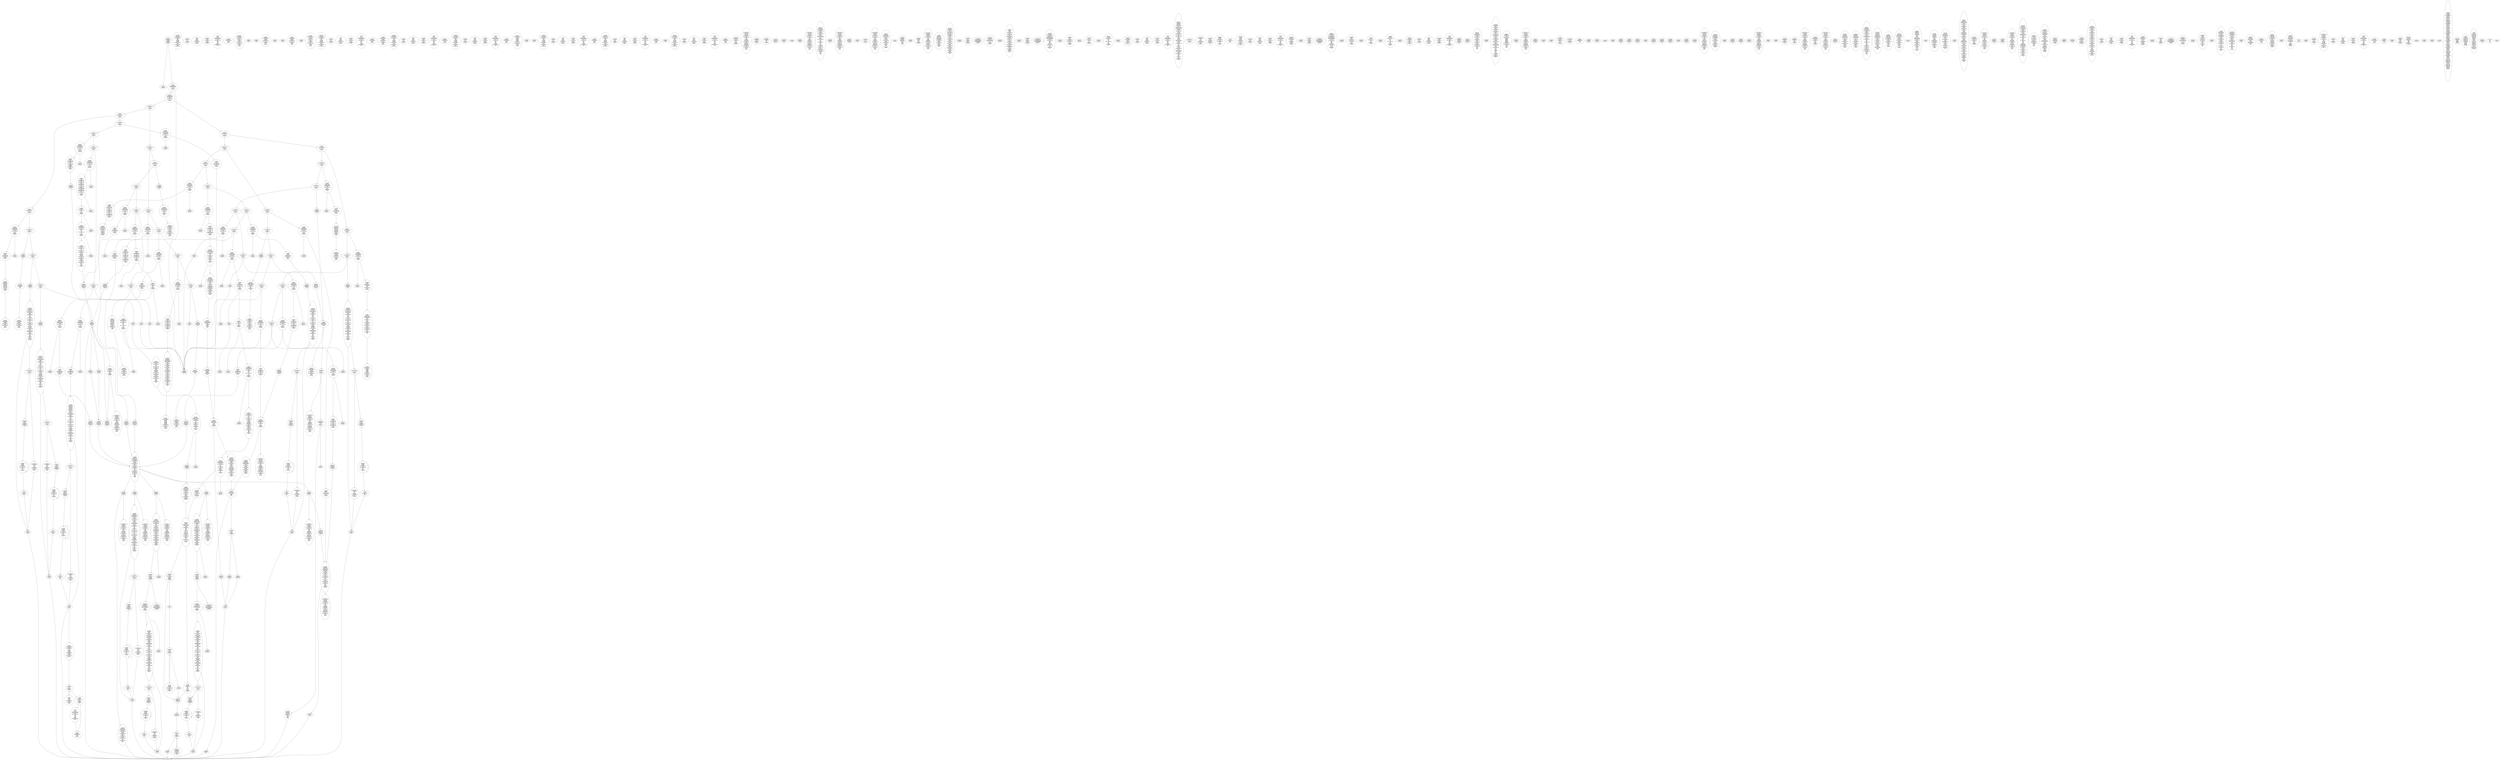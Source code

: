 /* Generated by GvGen v.1.0 (https://www.github.com/stricaud/gvgen) */

digraph G {
compound=true;
   node1 [label="[anywhere]"];
   node2 [label="# 0x0
PUSHX Data
PUSHX Data
MSTORE
CALLVALUE
ISZERO
PUSHX Data
JUMPI
"];
   node3 [label="# 0xc
PUSHX Data
REVERT
"];
   node4 [label="# 0x10
JUMPDEST
PUSHX LogicData
CALLDATASIZE
LT
PUSHX Data
JUMPI
"];
   node5 [label="# 0x1a
PUSHX Data
CALLDATALOAD
PUSHX BitData
SHR
PUSHX LogicData
GT
PUSHX Data
JUMPI
"];
   node6 [label="# 0x2b
PUSHX LogicData
GT
PUSHX Data
JUMPI
"];
   node7 [label="# 0x36
PUSHX LogicData
GT
PUSHX Data
JUMPI
"];
   node8 [label="# 0x41
PUSHX LogicData
EQ
PUSHX Data
JUMPI
"];
   node9 [label="# 0x4c
PUSHX LogicData
EQ
PUSHX Data
JUMPI
"];
   node10 [label="# 0x57
PUSHX LogicData
EQ
PUSHX Data
JUMPI
"];
   node11 [label="# 0x62
PUSHX LogicData
EQ
PUSHX Data
JUMPI
"];
   node12 [label="# 0x6d
PUSHX Data
JUMP
"];
   node13 [label="# 0x71
JUMPDEST
PUSHX LogicData
EQ
PUSHX Data
JUMPI
"];
   node14 [label="# 0x7d
PUSHX LogicData
EQ
PUSHX Data
JUMPI
"];
   node15 [label="# 0x88
PUSHX LogicData
EQ
PUSHX Data
JUMPI
"];
   node16 [label="# 0x93
PUSHX LogicData
EQ
PUSHX Data
JUMPI
"];
   node17 [label="# 0x9e
PUSHX Data
JUMP
"];
   node18 [label="# 0xa2
JUMPDEST
PUSHX LogicData
GT
PUSHX Data
JUMPI
"];
   node19 [label="# 0xae
PUSHX LogicData
EQ
PUSHX Data
JUMPI
"];
   node20 [label="# 0xb9
PUSHX LogicData
EQ
PUSHX Data
JUMPI
"];
   node21 [label="# 0xc4
PUSHX LogicData
EQ
PUSHX Data
JUMPI
"];
   node22 [label="# 0xcf
PUSHX LogicData
EQ
PUSHX Data
JUMPI
"];
   node23 [label="# 0xda
PUSHX Data
JUMP
"];
   node24 [label="# 0xde
JUMPDEST
PUSHX LogicData
EQ
PUSHX Data
JUMPI
"];
   node25 [label="# 0xea
PUSHX LogicData
EQ
PUSHX Data
JUMPI
"];
   node26 [label="# 0xf5
PUSHX LogicData
EQ
PUSHX Data
JUMPI
"];
   node27 [label="# 0x100
PUSHX LogicData
EQ
PUSHX Data
JUMPI
"];
   node28 [label="# 0x10b
PUSHX Data
JUMP
"];
   node29 [label="# 0x10f
JUMPDEST
PUSHX LogicData
GT
PUSHX Data
JUMPI
"];
   node30 [label="# 0x11b
PUSHX LogicData
GT
PUSHX Data
JUMPI
"];
   node31 [label="# 0x126
PUSHX LogicData
EQ
PUSHX Data
JUMPI
"];
   node32 [label="# 0x131
PUSHX LogicData
EQ
PUSHX Data
JUMPI
"];
   node33 [label="# 0x13c
PUSHX LogicData
EQ
PUSHX Data
JUMPI
"];
   node34 [label="# 0x147
PUSHX LogicData
EQ
PUSHX Data
JUMPI
"];
   node35 [label="# 0x152
PUSHX Data
JUMP
"];
   node36 [label="# 0x156
JUMPDEST
PUSHX LogicData
EQ
PUSHX Data
JUMPI
"];
   node37 [label="# 0x162
PUSHX LogicData
EQ
PUSHX Data
JUMPI
"];
   node38 [label="# 0x16d
PUSHX LogicData
EQ
PUSHX Data
JUMPI
"];
   node39 [label="# 0x178
PUSHX LogicData
EQ
PUSHX Data
JUMPI
"];
   node40 [label="# 0x183
PUSHX Data
JUMP
"];
   node41 [label="# 0x187
JUMPDEST
PUSHX LogicData
GT
PUSHX Data
JUMPI
"];
   node42 [label="# 0x193
PUSHX LogicData
EQ
PUSHX Data
JUMPI
"];
   node43 [label="# 0x19e
PUSHX LogicData
EQ
PUSHX Data
JUMPI
"];
   node44 [label="# 0x1a9
PUSHX LogicData
EQ
PUSHX Data
JUMPI
"];
   node45 [label="# 0x1b4
PUSHX LogicData
EQ
PUSHX Data
JUMPI
"];
   node46 [label="# 0x1bf
PUSHX Data
JUMP
"];
   node47 [label="# 0x1c3
JUMPDEST
PUSHX LogicData
EQ
PUSHX Data
JUMPI
"];
   node48 [label="# 0x1cf
PUSHX LogicData
EQ
PUSHX Data
JUMPI
"];
   node49 [label="# 0x1da
PUSHX LogicData
EQ
PUSHX Data
JUMPI
"];
   node50 [label="# 0x1e5
PUSHX LogicData
EQ
PUSHX Data
JUMPI
"];
   node51 [label="# 0x1f0
JUMPDEST
PUSHX Data
REVERT
"];
   node52 [label="# 0x1f5
JUMPDEST
PUSHX Data
PUSHX ArithData
CALLDATASIZE
SUB
PUSHX LogicData
LT
ISZERO
PUSHX Data
JUMPI
"];
   node53 [label="# 0x207
PUSHX Data
REVERT
"];
   node54 [label="# 0x20b
JUMPDEST
ADD
CALLDATALOAD
PUSHX BitData
NOT
AND
PUSHX ArithData
ADD
PUSHX Data
JUMP
"];
   node55 [label="# 0x240
JUMPDEST
PUSHX MemData
MLOAD
ISZERO
ISZERO
ISZERO
ISZERO
MSTORE
PUSHX ArithData
ADD
PUSHX MemData
MLOAD
SUB
RETURN
"];
   node56 [label="# 0x25a
JUMPDEST
PUSHX Data
PUSHX Data
JUMP
"];
   node57 [label="# 0x262
JUMPDEST
PUSHX MemData
MLOAD
PUSHX ArithData
ADD
SUB
MSTORE
MLOAD
MSTORE
PUSHX ArithData
ADD
MLOAD
PUSHX ArithData
ADD
PUSHX Data
"];
   node58 [label="# 0x287
JUMPDEST
LT
ISZERO
PUSHX Data
JUMPI
"];
   node59 [label="# 0x290
ADD
MLOAD
ADD
MSTORE
PUSHX ArithData
ADD
PUSHX Data
JUMP
"];
   node60 [label="# 0x2a2
JUMPDEST
ADD
PUSHX BitData
AND
ISZERO
PUSHX Data
JUMPI
"];
   node61 [label="# 0x2b6
SUB
MLOAD
PUSHX ArithData
PUSHX ArithData
SUB
PUSHX ArithData
EXP
SUB
NOT
AND
MSTORE
PUSHX ArithData
ADD
"];
   node62 [label="# 0x2cf
JUMPDEST
PUSHX MemData
MLOAD
SUB
RETURN
"];
   node63 [label="# 0x2dd
JUMPDEST
PUSHX Data
PUSHX ArithData
CALLDATASIZE
SUB
PUSHX LogicData
LT
ISZERO
PUSHX Data
JUMPI
"];
   node64 [label="# 0x2ef
PUSHX Data
REVERT
"];
   node65 [label="# 0x2f3
JUMPDEST
ADD
CALLDATALOAD
PUSHX ArithData
ADD
PUSHX Data
JUMP
"];
   node66 [label="# 0x309
JUMPDEST
PUSHX MemData
MLOAD
PUSHX BitData
AND
PUSHX BitData
AND
MSTORE
PUSHX ArithData
ADD
PUSHX MemData
MLOAD
SUB
RETURN
"];
   node67 [label="# 0x34b
JUMPDEST
PUSHX Data
PUSHX ArithData
CALLDATASIZE
SUB
PUSHX LogicData
LT
ISZERO
PUSHX Data
JUMPI
"];
   node68 [label="# 0x35d
PUSHX Data
REVERT
"];
   node69 [label="# 0x361
JUMPDEST
ADD
CALLDATALOAD
PUSHX BitData
AND
PUSHX ArithData
ADD
CALLDATALOAD
PUSHX ArithData
ADD
PUSHX Data
JUMP
"];
   node70 [label="# 0x397
JUMPDEST
STOP
"];
   node71 [label="# 0x399
JUMPDEST
PUSHX Data
PUSHX ArithData
CALLDATASIZE
SUB
PUSHX LogicData
LT
ISZERO
PUSHX Data
JUMPI
"];
   node72 [label="# 0x3ab
PUSHX Data
REVERT
"];
   node73 [label="# 0x3af
JUMPDEST
ADD
CALLDATALOAD
PUSHX ArithData
ADD
PUSHX Data
JUMP
"];
   node74 [label="# 0x3c5
JUMPDEST
PUSHX MemData
MLOAD
MSTORE
PUSHX ArithData
ADD
PUSHX MemData
MLOAD
SUB
RETURN
"];
   node75 [label="# 0x3db
JUMPDEST
PUSHX Data
PUSHX Data
JUMP
"];
   node76 [label="# 0x3e3
JUMPDEST
PUSHX MemData
MLOAD
MSTORE
PUSHX ArithData
ADD
PUSHX MemData
MLOAD
SUB
RETURN
"];
   node77 [label="# 0x3f9
JUMPDEST
PUSHX Data
PUSHX ArithData
CALLDATASIZE
SUB
PUSHX LogicData
LT
ISZERO
PUSHX Data
JUMPI
"];
   node78 [label="# 0x40b
PUSHX Data
REVERT
"];
   node79 [label="# 0x40f
JUMPDEST
ADD
CALLDATALOAD
PUSHX BitData
AND
PUSHX ArithData
ADD
CALLDATALOAD
PUSHX BitData
AND
PUSHX ArithData
ADD
CALLDATALOAD
PUSHX ArithData
ADD
PUSHX Data
JUMP
"];
   node80 [label="# 0x465
JUMPDEST
STOP
"];
   node81 [label="# 0x467
JUMPDEST
PUSHX Data
PUSHX ArithData
CALLDATASIZE
SUB
PUSHX LogicData
LT
ISZERO
PUSHX Data
JUMPI
"];
   node82 [label="# 0x479
PUSHX Data
REVERT
"];
   node83 [label="# 0x47d
JUMPDEST
ADD
CALLDATALOAD
PUSHX BitData
AND
PUSHX ArithData
ADD
CALLDATALOAD
PUSHX ArithData
ADD
PUSHX Data
JUMP
"];
   node84 [label="# 0x4b3
JUMPDEST
PUSHX MemData
MLOAD
MSTORE
PUSHX ArithData
ADD
PUSHX MemData
MLOAD
SUB
RETURN
"];
   node85 [label="# 0x4c9
JUMPDEST
PUSHX Data
PUSHX ArithData
CALLDATASIZE
SUB
PUSHX LogicData
LT
ISZERO
PUSHX Data
JUMPI
"];
   node86 [label="# 0x4db
PUSHX Data
REVERT
"];
   node87 [label="# 0x4df
JUMPDEST
ADD
CALLDATALOAD
PUSHX BitData
AND
PUSHX ArithData
ADD
CALLDATALOAD
PUSHX BitData
AND
PUSHX ArithData
ADD
CALLDATALOAD
PUSHX ArithData
ADD
PUSHX Data
JUMP
"];
   node88 [label="# 0x535
JUMPDEST
STOP
"];
   node89 [label="# 0x537
JUMPDEST
PUSHX Data
PUSHX ArithData
CALLDATASIZE
SUB
PUSHX LogicData
LT
ISZERO
PUSHX Data
JUMPI
"];
   node90 [label="# 0x549
PUSHX Data
REVERT
"];
   node91 [label="# 0x54d
JUMPDEST
ADD
CALLDATALOAD
PUSHX BitData
AND
PUSHX ArithData
ADD
CALLDATALOAD
PUSHX ArithData
ADD
PUSHX Data
JUMP
"];
   node92 [label="# 0x583
JUMPDEST
STOP
"];
   node93 [label="# 0x585
JUMPDEST
PUSHX Data
PUSHX ArithData
CALLDATASIZE
SUB
PUSHX LogicData
LT
ISZERO
PUSHX Data
JUMPI
"];
   node94 [label="# 0x597
PUSHX Data
REVERT
"];
   node95 [label="# 0x59b
JUMPDEST
ADD
CALLDATALOAD
PUSHX ArithData
ADD
PUSHX Data
JUMP
"];
   node96 [label="# 0x5b1
JUMPDEST
PUSHX MemData
MLOAD
MSTORE
PUSHX ArithData
ADD
PUSHX MemData
MLOAD
SUB
RETURN
"];
   node97 [label="# 0x5c7
JUMPDEST
PUSHX Data
PUSHX ArithData
CALLDATASIZE
SUB
PUSHX LogicData
LT
ISZERO
PUSHX Data
JUMPI
"];
   node98 [label="# 0x5d9
PUSHX Data
REVERT
"];
   node99 [label="# 0x5dd
JUMPDEST
ADD
CALLDATALOAD
PUSHX ArithData
ADD
PUSHX LogicData
GT
ISZERO
PUSHX Data
JUMPI
"];
   node100 [label="# 0x5f6
PUSHX Data
REVERT
"];
   node101 [label="# 0x5fa
JUMPDEST
ADD
PUSHX ArithData
ADD
GT
ISZERO
PUSHX Data
JUMPI
"];
   node102 [label="# 0x608
PUSHX Data
REVERT
"];
   node103 [label="# 0x60c
JUMPDEST
CALLDATALOAD
PUSHX ArithData
ADD
PUSHX ArithData
MUL
ADD
GT
PUSHX LogicData
GT
OR
ISZERO
PUSHX Data
JUMPI
"];
   node104 [label="# 0x62a
PUSHX Data
REVERT
"];
   node105 [label="# 0x62e
JUMPDEST
PUSHX ArithData
ADD
PUSHX ArithData
DIV
MUL
PUSHX ArithData
ADD
PUSHX MemData
MLOAD
ADD
PUSHX Data
MSTORE
MSTORE
PUSHX ArithData
ADD
CALLDATACOPY
PUSHX Data
ADD
MSTORE
PUSHX BitData
NOT
PUSHX ArithData
ADD
AND
ADD
PUSHX Data
JUMP
"];
   node106 [label="# 0x680
JUMPDEST
STOP
"];
   node107 [label="# 0x682
JUMPDEST
PUSHX Data
PUSHX ArithData
CALLDATASIZE
SUB
PUSHX LogicData
LT
ISZERO
PUSHX Data
JUMPI
"];
   node108 [label="# 0x694
PUSHX Data
REVERT
"];
   node109 [label="# 0x698
JUMPDEST
ADD
CALLDATALOAD
PUSHX ArithData
ADD
PUSHX Data
JUMP
"];
   node110 [label="# 0x6ae
JUMPDEST
PUSHX MemData
MLOAD
PUSHX BitData
AND
PUSHX BitData
AND
MSTORE
PUSHX ArithData
ADD
PUSHX MemData
MLOAD
SUB
RETURN
"];
   node111 [label="# 0x6f0
JUMPDEST
PUSHX Data
PUSHX Data
JUMP
"];
   node112 [label="# 0x6f8
JUMPDEST
PUSHX MemData
MLOAD
PUSHX BitData
AND
PUSHX BitData
AND
MSTORE
PUSHX ArithData
ADD
PUSHX MemData
MLOAD
SUB
RETURN
"];
   node113 [label="# 0x73a
JUMPDEST
PUSHX Data
PUSHX Data
JUMP
"];
   node114 [label="# 0x742
JUMPDEST
PUSHX MemData
MLOAD
PUSHX ArithData
ADD
SUB
MSTORE
MLOAD
MSTORE
PUSHX ArithData
ADD
MLOAD
PUSHX ArithData
ADD
PUSHX Data
"];
   node115 [label="# 0x767
JUMPDEST
LT
ISZERO
PUSHX Data
JUMPI
"];
   node116 [label="# 0x770
ADD
MLOAD
ADD
MSTORE
PUSHX ArithData
ADD
PUSHX Data
JUMP
"];
   node117 [label="# 0x782
JUMPDEST
ADD
PUSHX BitData
AND
ISZERO
PUSHX Data
JUMPI
"];
   node118 [label="# 0x796
SUB
MLOAD
PUSHX ArithData
PUSHX ArithData
SUB
PUSHX ArithData
EXP
SUB
NOT
AND
MSTORE
PUSHX ArithData
ADD
"];
   node119 [label="# 0x7af
JUMPDEST
PUSHX MemData
MLOAD
SUB
RETURN
"];
   node120 [label="# 0x7bd
JUMPDEST
PUSHX Data
PUSHX ArithData
CALLDATASIZE
SUB
PUSHX LogicData
LT
ISZERO
PUSHX Data
JUMPI
"];
   node121 [label="# 0x7cf
PUSHX Data
REVERT
"];
   node122 [label="# 0x7d3
JUMPDEST
ADD
CALLDATALOAD
PUSHX BitData
AND
PUSHX ArithData
ADD
PUSHX Data
JUMP
"];
   node123 [label="# 0x7ff
JUMPDEST
PUSHX MemData
MLOAD
MSTORE
PUSHX ArithData
ADD
PUSHX MemData
MLOAD
SUB
RETURN
"];
   node124 [label="# 0x815
JUMPDEST
PUSHX Data
PUSHX ArithData
CALLDATASIZE
SUB
PUSHX LogicData
LT
ISZERO
PUSHX Data
JUMPI
"];
   node125 [label="# 0x827
PUSHX Data
REVERT
"];
   node126 [label="# 0x82b
JUMPDEST
ADD
CALLDATALOAD
PUSHX ArithData
ADD
PUSHX Data
JUMP
"];
   node127 [label="# 0x841
JUMPDEST
PUSHX MemData
MLOAD
MSTORE
PUSHX ArithData
ADD
PUSHX MemData
MLOAD
SUB
RETURN
"];
   node128 [label="# 0x857
JUMPDEST
PUSHX Data
PUSHX Data
JUMP
"];
   node129 [label="# 0x85f
JUMPDEST
PUSHX MemData
MLOAD
MSTORE
PUSHX ArithData
ADD
PUSHX MemData
MLOAD
SUB
RETURN
"];
   node130 [label="# 0x875
JUMPDEST
PUSHX Data
PUSHX Data
JUMP
"];
   node131 [label="# 0x87d
JUMPDEST
PUSHX MemData
MLOAD
PUSHX ArithData
ADD
SUB
MSTORE
MLOAD
MSTORE
PUSHX ArithData
ADD
MLOAD
PUSHX ArithData
ADD
PUSHX Data
"];
   node132 [label="# 0x8a2
JUMPDEST
LT
ISZERO
PUSHX Data
JUMPI
"];
   node133 [label="# 0x8ab
ADD
MLOAD
ADD
MSTORE
PUSHX ArithData
ADD
PUSHX Data
JUMP
"];
   node134 [label="# 0x8bd
JUMPDEST
ADD
PUSHX BitData
AND
ISZERO
PUSHX Data
JUMPI
"];
   node135 [label="# 0x8d1
SUB
MLOAD
PUSHX ArithData
PUSHX ArithData
SUB
PUSHX ArithData
EXP
SUB
NOT
AND
MSTORE
PUSHX ArithData
ADD
"];
   node136 [label="# 0x8ea
JUMPDEST
PUSHX MemData
MLOAD
SUB
RETURN
"];
   node137 [label="# 0x8f8
JUMPDEST
PUSHX Data
PUSHX Data
JUMP
"];
   node138 [label="# 0x900
JUMPDEST
PUSHX MemData
MLOAD
PUSHX ArithData
ADD
SUB
MSTORE
MLOAD
MSTORE
PUSHX ArithData
ADD
MLOAD
PUSHX ArithData
ADD
PUSHX Data
"];
   node139 [label="# 0x925
JUMPDEST
LT
ISZERO
PUSHX Data
JUMPI
"];
   node140 [label="# 0x92e
ADD
MLOAD
ADD
MSTORE
PUSHX ArithData
ADD
PUSHX Data
JUMP
"];
   node141 [label="# 0x940
JUMPDEST
ADD
PUSHX BitData
AND
ISZERO
PUSHX Data
JUMPI
"];
   node142 [label="# 0x954
SUB
MLOAD
PUSHX ArithData
PUSHX ArithData
SUB
PUSHX ArithData
EXP
SUB
NOT
AND
MSTORE
PUSHX ArithData
ADD
"];
   node143 [label="# 0x96d
JUMPDEST
PUSHX MemData
MLOAD
SUB
RETURN
"];
   node144 [label="# 0x97b
JUMPDEST
PUSHX Data
PUSHX ArithData
CALLDATASIZE
SUB
PUSHX LogicData
LT
ISZERO
PUSHX Data
JUMPI
"];
   node145 [label="# 0x98d
PUSHX Data
REVERT
"];
   node146 [label="# 0x991
JUMPDEST
ADD
CALLDATALOAD
PUSHX ArithData
ADD
PUSHX Data
JUMP
"];
   node147 [label="# 0x9a7
JUMPDEST
PUSHX MemData
MLOAD
ISZERO
ISZERO
ISZERO
ISZERO
MSTORE
PUSHX ArithData
ADD
PUSHX MemData
MLOAD
SUB
RETURN
"];
   node148 [label="# 0x9c1
JUMPDEST
PUSHX Data
PUSHX ArithData
CALLDATASIZE
SUB
PUSHX LogicData
LT
ISZERO
PUSHX Data
JUMPI
"];
   node149 [label="# 0x9d3
PUSHX Data
REVERT
"];
   node150 [label="# 0x9d7
JUMPDEST
ADD
CALLDATALOAD
PUSHX BitData
AND
PUSHX ArithData
ADD
CALLDATALOAD
ISZERO
ISZERO
PUSHX ArithData
ADD
PUSHX Data
JUMP
"];
   node151 [label="# 0xa0f
JUMPDEST
STOP
"];
   node152 [label="# 0xa11
JUMPDEST
PUSHX Data
PUSHX ArithData
CALLDATASIZE
SUB
PUSHX LogicData
LT
ISZERO
PUSHX Data
JUMPI
"];
   node153 [label="# 0xa23
PUSHX Data
REVERT
"];
   node154 [label="# 0xa27
JUMPDEST
ADD
CALLDATALOAD
PUSHX BitData
AND
PUSHX ArithData
ADD
CALLDATALOAD
PUSHX BitData
AND
PUSHX ArithData
ADD
CALLDATALOAD
PUSHX ArithData
ADD
CALLDATALOAD
PUSHX ArithData
ADD
PUSHX LogicData
GT
ISZERO
PUSHX Data
JUMPI
"];
   node155 [label="# 0xa8a
PUSHX Data
REVERT
"];
   node156 [label="# 0xa8e
JUMPDEST
ADD
PUSHX ArithData
ADD
GT
ISZERO
PUSHX Data
JUMPI
"];
   node157 [label="# 0xa9c
PUSHX Data
REVERT
"];
   node158 [label="# 0xaa0
JUMPDEST
CALLDATALOAD
PUSHX ArithData
ADD
PUSHX ArithData
MUL
ADD
GT
PUSHX LogicData
GT
OR
ISZERO
PUSHX Data
JUMPI
"];
   node159 [label="# 0xabe
PUSHX Data
REVERT
"];
   node160 [label="# 0xac2
JUMPDEST
PUSHX ArithData
ADD
PUSHX ArithData
DIV
MUL
PUSHX ArithData
ADD
PUSHX MemData
MLOAD
ADD
PUSHX Data
MSTORE
MSTORE
PUSHX ArithData
ADD
CALLDATACOPY
PUSHX Data
ADD
MSTORE
PUSHX BitData
NOT
PUSHX ArithData
ADD
AND
ADD
PUSHX Data
JUMP
"];
   node161 [label="# 0xb14
JUMPDEST
STOP
"];
   node162 [label="# 0xb16
JUMPDEST
PUSHX Data
PUSHX ArithData
CALLDATASIZE
SUB
PUSHX LogicData
LT
ISZERO
PUSHX Data
JUMPI
"];
   node163 [label="# 0xb28
PUSHX Data
REVERT
"];
   node164 [label="# 0xb2c
JUMPDEST
ADD
CALLDATALOAD
PUSHX ArithData
ADD
PUSHX Data
JUMP
"];
   node165 [label="# 0xb42
JUMPDEST
PUSHX MemData
MLOAD
PUSHX ArithData
ADD
SUB
MSTORE
MLOAD
MSTORE
PUSHX ArithData
ADD
MLOAD
PUSHX ArithData
ADD
PUSHX Data
"];
   node166 [label="# 0xb67
JUMPDEST
LT
ISZERO
PUSHX Data
JUMPI
"];
   node167 [label="# 0xb70
ADD
MLOAD
ADD
MSTORE
PUSHX ArithData
ADD
PUSHX Data
JUMP
"];
   node168 [label="# 0xb82
JUMPDEST
ADD
PUSHX BitData
AND
ISZERO
PUSHX Data
JUMPI
"];
   node169 [label="# 0xb96
SUB
MLOAD
PUSHX ArithData
PUSHX ArithData
SUB
PUSHX ArithData
EXP
SUB
NOT
AND
MSTORE
PUSHX ArithData
ADD
"];
   node170 [label="# 0xbaf
JUMPDEST
PUSHX MemData
MLOAD
SUB
RETURN
"];
   node171 [label="# 0xbbd
JUMPDEST
PUSHX Data
PUSHX Data
JUMP
"];
   node172 [label="# 0xbc5
JUMPDEST
PUSHX MemData
MLOAD
PUSHX BitData
AND
PUSHX BitData
AND
MSTORE
PUSHX ArithData
ADD
PUSHX MemData
MLOAD
SUB
RETURN
"];
   node173 [label="# 0xc07
JUMPDEST
PUSHX Data
PUSHX ArithData
CALLDATASIZE
SUB
PUSHX LogicData
LT
ISZERO
PUSHX Data
JUMPI
"];
   node174 [label="# 0xc19
PUSHX Data
REVERT
"];
   node175 [label="# 0xc1d
JUMPDEST
ADD
CALLDATALOAD
PUSHX ArithData
ADD
PUSHX Data
JUMP
"];
   node176 [label="# 0xc33
JUMPDEST
PUSHX MemData
MLOAD
PUSHX ArithData
ADD
SUB
MSTORE
MLOAD
MSTORE
PUSHX ArithData
ADD
MLOAD
PUSHX ArithData
ADD
PUSHX Data
"];
   node177 [label="# 0xc58
JUMPDEST
LT
ISZERO
PUSHX Data
JUMPI
"];
   node178 [label="# 0xc61
ADD
MLOAD
ADD
MSTORE
PUSHX ArithData
ADD
PUSHX Data
JUMP
"];
   node179 [label="# 0xc73
JUMPDEST
ADD
PUSHX BitData
AND
ISZERO
PUSHX Data
JUMPI
"];
   node180 [label="# 0xc87
SUB
MLOAD
PUSHX ArithData
PUSHX ArithData
SUB
PUSHX ArithData
EXP
SUB
NOT
AND
MSTORE
PUSHX ArithData
ADD
"];
   node181 [label="# 0xca0
JUMPDEST
PUSHX MemData
MLOAD
SUB
RETURN
"];
   node182 [label="# 0xcae
JUMPDEST
PUSHX Data
PUSHX ArithData
CALLDATASIZE
SUB
PUSHX LogicData
LT
ISZERO
PUSHX Data
JUMPI
"];
   node183 [label="# 0xcc0
PUSHX Data
REVERT
"];
   node184 [label="# 0xcc4
JUMPDEST
ADD
CALLDATALOAD
PUSHX ArithData
ADD
CALLDATALOAD
PUSHX ArithData
ADD
PUSHX LogicData
GT
ISZERO
PUSHX Data
JUMPI
"];
   node185 [label="# 0xce7
PUSHX Data
REVERT
"];
   node186 [label="# 0xceb
JUMPDEST
ADD
PUSHX ArithData
ADD
GT
ISZERO
PUSHX Data
JUMPI
"];
   node187 [label="# 0xcf9
PUSHX Data
REVERT
"];
   node188 [label="# 0xcfd
JUMPDEST
CALLDATALOAD
PUSHX ArithData
ADD
PUSHX ArithData
MUL
ADD
GT
PUSHX LogicData
GT
OR
ISZERO
PUSHX Data
JUMPI
"];
   node189 [label="# 0xd1b
PUSHX Data
REVERT
"];
   node190 [label="# 0xd1f
JUMPDEST
PUSHX ArithData
ADD
PUSHX ArithData
DIV
MUL
PUSHX ArithData
ADD
PUSHX MemData
MLOAD
ADD
PUSHX Data
MSTORE
MSTORE
PUSHX ArithData
ADD
CALLDATACOPY
PUSHX Data
ADD
MSTORE
PUSHX BitData
NOT
PUSHX ArithData
ADD
AND
ADD
PUSHX Data
JUMP
"];
   node191 [label="# 0xd71
JUMPDEST
STOP
"];
   node192 [label="# 0xd73
JUMPDEST
PUSHX Data
PUSHX ArithData
CALLDATASIZE
SUB
PUSHX LogicData
LT
ISZERO
PUSHX Data
JUMPI
"];
   node193 [label="# 0xd85
PUSHX Data
REVERT
"];
   node194 [label="# 0xd89
JUMPDEST
ADD
CALLDATALOAD
PUSHX ArithData
ADD
PUSHX Data
JUMP
"];
   node195 [label="# 0xd9f
JUMPDEST
PUSHX MemData
MLOAD
PUSHX ArithData
ADD
SUB
MSTORE
MLOAD
MSTORE
PUSHX ArithData
ADD
MLOAD
PUSHX ArithData
ADD
PUSHX Data
"];
   node196 [label="# 0xdc4
JUMPDEST
LT
ISZERO
PUSHX Data
JUMPI
"];
   node197 [label="# 0xdcd
ADD
MLOAD
ADD
MSTORE
PUSHX ArithData
ADD
PUSHX Data
JUMP
"];
   node198 [label="# 0xddf
JUMPDEST
ADD
PUSHX BitData
AND
ISZERO
PUSHX Data
JUMPI
"];
   node199 [label="# 0xdf3
SUB
MLOAD
PUSHX ArithData
PUSHX ArithData
SUB
PUSHX ArithData
EXP
SUB
NOT
AND
MSTORE
PUSHX ArithData
ADD
"];
   node200 [label="# 0xe0c
JUMPDEST
PUSHX MemData
MLOAD
SUB
RETURN
"];
   node201 [label="# 0xe1a
JUMPDEST
PUSHX Data
PUSHX ArithData
CALLDATASIZE
SUB
PUSHX LogicData
LT
ISZERO
PUSHX Data
JUMPI
"];
   node202 [label="# 0xe2c
PUSHX Data
REVERT
"];
   node203 [label="# 0xe30
JUMPDEST
ADD
CALLDATALOAD
PUSHX ArithData
ADD
PUSHX Data
JUMP
"];
   node204 [label="# 0xe46
JUMPDEST
PUSHX MemData
MLOAD
PUSHX ArithData
ADD
SUB
MSTORE
MLOAD
MSTORE
PUSHX ArithData
ADD
MLOAD
PUSHX ArithData
ADD
PUSHX Data
"];
   node205 [label="# 0xe6b
JUMPDEST
LT
ISZERO
PUSHX Data
JUMPI
"];
   node206 [label="# 0xe74
ADD
MLOAD
ADD
MSTORE
PUSHX ArithData
ADD
PUSHX Data
JUMP
"];
   node207 [label="# 0xe86
JUMPDEST
ADD
PUSHX BitData
AND
ISZERO
PUSHX Data
JUMPI
"];
   node208 [label="# 0xe9a
SUB
MLOAD
PUSHX ArithData
PUSHX ArithData
SUB
PUSHX ArithData
EXP
SUB
NOT
AND
MSTORE
PUSHX ArithData
ADD
"];
   node209 [label="# 0xeb3
JUMPDEST
PUSHX MemData
MLOAD
SUB
RETURN
"];
   node210 [label="# 0xec1
JUMPDEST
PUSHX Data
PUSHX ArithData
CALLDATASIZE
SUB
PUSHX LogicData
LT
ISZERO
PUSHX Data
JUMPI
"];
   node211 [label="# 0xed3
PUSHX Data
REVERT
"];
   node212 [label="# 0xed7
JUMPDEST
ADD
CALLDATALOAD
PUSHX ArithData
ADD
PUSHX Data
JUMP
"];
   node213 [label="# 0xeed
JUMPDEST
PUSHX MemData
MLOAD
MSTORE
PUSHX ArithData
ADD
PUSHX MemData
MLOAD
SUB
RETURN
"];
   node214 [label="# 0xf03
JUMPDEST
PUSHX Data
PUSHX ArithData
CALLDATASIZE
SUB
PUSHX LogicData
LT
ISZERO
PUSHX Data
JUMPI
"];
   node215 [label="# 0xf15
PUSHX Data
REVERT
"];
   node216 [label="# 0xf19
JUMPDEST
ADD
CALLDATALOAD
PUSHX BitData
AND
PUSHX ArithData
ADD
CALLDATALOAD
PUSHX BitData
AND
PUSHX ArithData
ADD
PUSHX Data
JUMP
"];
   node217 [label="# 0xf65
JUMPDEST
PUSHX MemData
MLOAD
ISZERO
ISZERO
ISZERO
ISZERO
MSTORE
PUSHX ArithData
ADD
PUSHX MemData
MLOAD
SUB
RETURN
"];
   node218 [label="# 0xf7f
JUMPDEST
PUSHX Data
PUSHX Data
JUMP
"];
   node219 [label="# 0xf87
JUMPDEST
PUSHX MemData
MLOAD
MSTORE
PUSHX ArithData
ADD
PUSHX MemData
MLOAD
SUB
RETURN
"];
   node220 [label="# 0xf9d
JUMPDEST
PUSHX Data
PUSHX ArithData
PUSHX BitData
NOT
AND
PUSHX BitData
NOT
AND
MSTORE
PUSHX ArithData
ADD
MSTORE
PUSHX ArithData
ADD
PUSHX Data
SHA3
PUSHX ArithData
SLOAD
PUSHX ArithData
EXP
DIV
PUSHX BitData
AND
JUMP
"];
   node221 [label="# 0x1004
JUMPDEST
PUSHX Data
PUSHX StorData
SLOAD
PUSHX ArithData
PUSHX BitData
AND
ISZERO
PUSHX ArithData
MUL
SUB
AND
PUSHX Data
DIV
PUSHX ArithData
ADD
PUSHX ArithData
DIV
MUL
PUSHX ArithData
ADD
PUSHX MemData
MLOAD
ADD
PUSHX Data
MSTORE
MSTORE
PUSHX ArithData
ADD
SLOAD
PUSHX ArithData
PUSHX BitData
AND
ISZERO
PUSHX ArithData
MUL
SUB
AND
PUSHX Data
DIV
ISZERO
PUSHX Data
JUMPI
"];
   node222 [label="# 0x1056
PUSHX LogicData
LT
PUSHX Data
JUMPI
"];
   node223 [label="# 0x105e
PUSHX ArithData
SLOAD
DIV
MUL
MSTORE
PUSHX ArithData
ADD
PUSHX Data
JUMP
"];
   node224 [label="# 0x1071
JUMPDEST
ADD
PUSHX Data
MSTORE
PUSHX Data
PUSHX Data
SHA3
"];
   node225 [label="# 0x107f
JUMPDEST
SLOAD
MSTORE
PUSHX ArithData
ADD
PUSHX ArithData
ADD
GT
PUSHX Data
JUMPI
"];
   node226 [label="# 0x1093
SUB
PUSHX BitData
AND
ADD
"];
   node227 [label="# 0x109c
JUMPDEST
JUMP
"];
   node228 [label="# 0x10a6
JUMPDEST
PUSHX Data
PUSHX Data
PUSHX Data
JUMP
"];
   node229 [label="# 0x10b1
JUMPDEST
PUSHX Data
JUMPI
"];
   node230 [label="# 0x10b6
PUSHX MemData
MLOAD
PUSHX Data
MSTORE
PUSHX ArithData
ADD
PUSHX ArithData
ADD
SUB
MSTORE
PUSHX Data
MSTORE
PUSHX ArithData
ADD
PUSHX Data
PUSHX Data
CODECOPY
PUSHX ArithData
ADD
PUSHX MemData
MLOAD
SUB
REVERT
"];
   node231 [label="# 0x1106
JUMPDEST
PUSHX Data
PUSHX ArithData
MSTORE
PUSHX ArithData
ADD
MSTORE
PUSHX ArithData
ADD
PUSHX Data
SHA3
PUSHX ArithData
SLOAD
PUSHX ArithData
EXP
DIV
PUSHX BitData
AND
JUMP
"];
   node232 [label="# 0x1141
JUMPDEST
PUSHX Data
PUSHX Data
PUSHX Data
JUMP
"];
   node233 [label="# 0x114c
JUMPDEST
PUSHX BitData
AND
PUSHX BitData
AND
EQ
ISZERO
PUSHX Data
JUMPI
"];
   node234 [label="# 0x1183
PUSHX MemData
MLOAD
PUSHX Data
MSTORE
PUSHX ArithData
ADD
PUSHX ArithData
ADD
SUB
MSTORE
PUSHX Data
MSTORE
PUSHX ArithData
ADD
PUSHX Data
PUSHX Data
CODECOPY
PUSHX ArithData
ADD
PUSHX MemData
MLOAD
SUB
REVERT
"];
   node235 [label="# 0x11d3
JUMPDEST
PUSHX BitData
AND
PUSHX Data
PUSHX Data
JUMP
"];
   node236 [label="# 0x11f2
JUMPDEST
PUSHX BitData
AND
EQ
PUSHX Data
JUMPI
"];
   node237 [label="# 0x120f
PUSHX Data
PUSHX Data
PUSHX Data
JUMP
"];
   node238 [label="# 0x121b
JUMPDEST
PUSHX Data
JUMP
"];
   node239 [label="# 0x1220
JUMPDEST
"];
   node240 [label="# 0x1221
JUMPDEST
PUSHX Data
JUMPI
"];
   node241 [label="# 0x1226
PUSHX MemData
MLOAD
PUSHX Data
MSTORE
PUSHX ArithData
ADD
PUSHX ArithData
ADD
SUB
MSTORE
PUSHX Data
MSTORE
PUSHX ArithData
ADD
PUSHX Data
PUSHX Data
CODECOPY
PUSHX ArithData
ADD
PUSHX MemData
MLOAD
SUB
REVERT
"];
   node242 [label="# 0x1276
JUMPDEST
PUSHX Data
PUSHX ArithData
MSTORE
PUSHX ArithData
ADD
MSTORE
PUSHX ArithData
ADD
PUSHX Data
SHA3
PUSHX ArithData
PUSHX ArithData
EXP
SLOAD
PUSHX ArithData
MUL
NOT
AND
PUSHX BitData
AND
MUL
OR
SSTORE
PUSHX BitData
AND
PUSHX BitData
AND
PUSHX Data
PUSHX MemData
MLOAD
PUSHX MemData
MLOAD
SUB
LOGX
JUMP
"];
   node243 [label="# 0x1328
JUMPDEST
PUSHX Data
PUSHX Data
MSTORE
PUSHX Data
MSTORE
PUSHX Data
PUSHX Data
SHA3
PUSHX Data
SLOAD
JUMP
"];
   node244 [label="# 0x1340
JUMPDEST
PUSHX Data
PUSHX StorData
SLOAD
JUMP
"];
   node245 [label="# 0x134d
JUMPDEST
PUSHX Data
PUSHX Data
PUSHX Data
JUMP
"];
   node246 [label="# 0x1358
JUMPDEST
PUSHX Data
JUMP
"];
   node247 [label="# 0x135e
JUMPDEST
PUSHX Data
JUMPI
"];
   node248 [label="# 0x1363
PUSHX MemData
MLOAD
PUSHX Data
MSTORE
PUSHX ArithData
ADD
PUSHX ArithData
ADD
SUB
MSTORE
PUSHX Data
MSTORE
PUSHX ArithData
ADD
PUSHX Data
PUSHX Data
CODECOPY
PUSHX ArithData
ADD
PUSHX MemData
MLOAD
SUB
REVERT
"];
   node249 [label="# 0x13b3
JUMPDEST
PUSHX Data
PUSHX Data
JUMP
"];
   node250 [label="# 0x13be
JUMPDEST
JUMP
"];
   node251 [label="# 0x13c3
JUMPDEST
PUSHX Data
PUSHX Data
PUSHX Data
JUMP
"];
   node252 [label="# 0x13ce
JUMPDEST
LT
PUSHX Data
JUMPI
"];
   node253 [label="# 0x13d5
PUSHX MemData
MLOAD
PUSHX Data
MSTORE
PUSHX ArithData
ADD
PUSHX ArithData
ADD
SUB
MSTORE
PUSHX Data
MSTORE
PUSHX ArithData
ADD
PUSHX Data
PUSHX Data
CODECOPY
PUSHX ArithData
ADD
PUSHX MemData
MLOAD
SUB
REVERT
"];
   node254 [label="# 0x1425
JUMPDEST
PUSHX Data
PUSHX ArithData
PUSHX BitData
AND
PUSHX BitData
AND
MSTORE
PUSHX ArithData
ADD
MSTORE
PUSHX ArithData
ADD
PUSHX Data
SHA3
SLOAD
LT
PUSHX Data
JUMPI
"];
   node255 [label="# 0x146e
INVALID
"];
   node256 [label="# 0x146f
JUMPDEST
PUSHX Data
MSTORE
PUSHX Data
PUSHX Data
SHA3
ADD
SLOAD
JUMP
"];
   node257 [label="# 0x1482
JUMPDEST
PUSHX Data
PUSHX MemData
MLOAD
PUSHX ArithData
ADD
PUSHX Data
MSTORE
PUSHX Data
MSTORE
PUSHX Data
JUMP
"];
   node258 [label="# 0x149d
JUMPDEST
JUMP
"];
   node259 [label="# 0x14a2
JUMPDEST
PUSHX StorData
PUSHX ArithData
SLOAD
PUSHX ArithData
EXP
DIV
PUSHX BitData
AND
PUSHX BitData
AND
CALLER
PUSHX BitData
AND
EQ
PUSHX Data
JUMPI
"];
   node260 [label="# 0x14f8
PUSHX Data
REVERT
"];
   node261 [label="# 0x14fc
JUMPDEST
PUSHX Data
PUSHX StorData
PUSHX ArithData
SLOAD
PUSHX ArithData
EXP
DIV
PUSHX BitData
AND
PUSHX Data
PUSHX Data
PUSHX ArithData
MSTORE
PUSHX ArithData
ADD
MSTORE
PUSHX ArithData
ADD
PUSHX Data
SHA3
PUSHX Data
JUMP
"];
   node262 [label="# 0x153e
JUMPDEST
PUSHX LogicData
ISZERO
ISZERO
PUSHX Data
PUSHX Data
JUMP
"];
   node263 [label="# 0x154b
JUMPDEST
ISZERO
ISZERO
EQ
ISZERO
PUSHX Data
JUMPI
"];
   node264 [label="# 0x1554
PUSHX MemData
MLOAD
PUSHX Data
MSTORE
PUSHX ArithData
ADD
PUSHX ArithData
ADD
SUB
MSTORE
PUSHX Data
MSTORE
PUSHX ArithData
ADD
PUSHX Data
MSTORE
PUSHX ArithData
ADD
PUSHX MemData
MLOAD
SUB
REVERT
"];
   node265 [label="# 0x15c1
JUMPDEST
PUSHX Data
PUSHX Data
PUSHX Data
PUSHX ArithData
MSTORE
PUSHX ArithData
ADD
MSTORE
PUSHX ArithData
ADD
PUSHX Data
SHA3
PUSHX Data
JUMP
"];
   node266 [label="# 0x15de
JUMPDEST
PUSHX Data
PUSHX BitData
AND
PUSHX BitData
PUSHX StorData
SLOAD
PUSHX MemData
MLOAD
PUSHX BitData
AND
PUSHX BitData
SHL
MSTORE
PUSHX ArithData
ADD
MSTORE
PUSHX ArithData
ADD
MSTORE
PUSHX ArithData
ADD
MSTORE
PUSHX ArithData
ADD
PUSHX Data
PUSHX MemData
MLOAD
SUB
EXTCODESIZE
ISZERO
ISZERO
PUSHX Data
JUMPI
"];
   node267 [label="# 0x1641
PUSHX Data
REVERT
"];
   node268 [label="# 0x1645
JUMPDEST
GAS
STATICCALL
ISZERO
ISZERO
PUSHX Data
JUMPI
"];
   node269 [label="# 0x1650
RETURNDATASIZE
PUSHX Data
RETURNDATACOPY
RETURNDATASIZE
PUSHX Data
REVERT
"];
   node270 [label="# 0x1659
JUMPDEST
PUSHX MemData
MLOAD
RETURNDATASIZE
PUSHX LogicData
LT
ISZERO
PUSHX Data
JUMPI
"];
   node271 [label="# 0x166b
PUSHX Data
REVERT
"];
   node272 [label="# 0x166f
JUMPDEST
ADD
MLOAD
PUSHX ArithData
ADD
PUSHX Data
PUSHX BitData
AND
PUSHX BitData
PUSHX MemData
MLOAD
PUSHX BitData
AND
PUSHX BitData
SHL
MSTORE
PUSHX ArithData
ADD
MSTORE
PUSHX ArithData
ADD
PUSHX Data
PUSHX MemData
MLOAD
SUB
EXTCODESIZE
ISZERO
ISZERO
PUSHX Data
JUMPI
"];
   node273 [label="# 0x16d1
PUSHX Data
REVERT
"];
   node274 [label="# 0x16d5
JUMPDEST
GAS
STATICCALL
ISZERO
ISZERO
PUSHX Data
JUMPI
"];
   node275 [label="# 0x16e0
RETURNDATASIZE
PUSHX Data
RETURNDATACOPY
RETURNDATASIZE
PUSHX Data
REVERT
"];
   node276 [label="# 0x16e9
JUMPDEST
PUSHX MemData
MLOAD
RETURNDATASIZE
PUSHX Data
RETURNDATACOPY
RETURNDATASIZE
PUSHX BitData
NOT
PUSHX ArithData
ADD
AND
ADD
PUSHX Data
MSTORE
PUSHX LogicData
LT
ISZERO
PUSHX Data
JUMPI
"];
   node277 [label="# 0x170f
PUSHX Data
REVERT
"];
   node278 [label="# 0x1713
JUMPDEST
ADD
MLOAD
PUSHX MemData
MLOAD
PUSHX LogicData
GT
ISZERO
PUSHX Data
JUMPI
"];
   node279 [label="# 0x172f
PUSHX Data
REVERT
"];
   node280 [label="# 0x1733
JUMPDEST
ADD
PUSHX ArithData
ADD
GT
ISZERO
PUSHX Data
JUMPI
"];
   node281 [label="# 0x1745
PUSHX Data
REVERT
"];
   node282 [label="# 0x1749
JUMPDEST
MLOAD
PUSHX ArithData
MUL
ADD
GT
PUSHX LogicData
GT
OR
ISZERO
PUSHX Data
JUMPI
"];
   node283 [label="# 0x1762
PUSHX Data
REVERT
"];
   node284 [label="# 0x1766
JUMPDEST
MSTORE
PUSHX ArithData
ADD
MLOAD
PUSHX ArithData
ADD
PUSHX Data
"];
   node285 [label="# 0x177f
JUMPDEST
LT
ISZERO
PUSHX Data
JUMPI
"];
   node286 [label="# 0x1788
ADD
MLOAD
ADD
MSTORE
PUSHX ArithData
ADD
PUSHX Data
JUMP
"];
   node287 [label="# 0x179a
JUMPDEST
ADD
PUSHX BitData
AND
ISZERO
PUSHX Data
JUMPI
"];
   node288 [label="# 0x17ae
SUB
MLOAD
PUSHX ArithData
PUSHX ArithData
SUB
PUSHX ArithData
EXP
SUB
NOT
AND
MSTORE
PUSHX ArithData
ADD
"];
   node289 [label="# 0x17c7
JUMPDEST
PUSHX Data
MSTORE
PUSHX Data
PUSHX BitData
AND
PUSHX BitData
PUSHX StorData
PUSHX MemData
MLOAD
PUSHX BitData
AND
PUSHX BitData
SHL
MSTORE
PUSHX ArithData
ADD
PUSHX ArithData
ADD
PUSHX ArithData
ADD
SUB
MSTORE
SLOAD
PUSHX ArithData
PUSHX BitData
AND
ISZERO
PUSHX ArithData
MUL
SUB
AND
PUSHX Data
DIV
MSTORE
PUSHX ArithData
ADD
SLOAD
PUSHX ArithData
PUSHX BitData
AND
ISZERO
PUSHX ArithData
MUL
SUB
AND
PUSHX Data
DIV
ISZERO
PUSHX Data
JUMPI
"];
   node290 [label="# 0x1847
PUSHX LogicData
LT
PUSHX Data
JUMPI
"];
   node291 [label="# 0x184f
PUSHX ArithData
SLOAD
DIV
MUL
MSTORE
PUSHX ArithData
ADD
PUSHX Data
JUMP
"];
   node292 [label="# 0x1862
JUMPDEST
ADD
PUSHX Data
MSTORE
PUSHX Data
PUSHX Data
SHA3
"];
   node293 [label="# 0x1870
JUMPDEST
SLOAD
MSTORE
PUSHX ArithData
ADD
PUSHX ArithData
ADD
GT
PUSHX Data
JUMPI
"];
   node294 [label="# 0x1884
SUB
PUSHX BitData
AND
ADD
"];
   node295 [label="# 0x188d
JUMPDEST
SUB
MSTORE
MLOAD
MSTORE
PUSHX ArithData
ADD
MLOAD
PUSHX ArithData
ADD
PUSHX Data
"];
   node296 [label="# 0x18ac
JUMPDEST
LT
ISZERO
PUSHX Data
JUMPI
"];
   node297 [label="# 0x18b5
ADD
MLOAD
ADD
MSTORE
PUSHX ArithData
ADD
PUSHX Data
JUMP
"];
   node298 [label="# 0x18c7
JUMPDEST
ADD
PUSHX BitData
AND
ISZERO
PUSHX Data
JUMPI
"];
   node299 [label="# 0x18db
SUB
MLOAD
PUSHX ArithData
PUSHX ArithData
SUB
PUSHX ArithData
EXP
SUB
NOT
AND
MSTORE
PUSHX ArithData
ADD
"];
   node300 [label="# 0x18f4
JUMPDEST
PUSHX Data
PUSHX MemData
MLOAD
SUB
EXTCODESIZE
ISZERO
ISZERO
PUSHX Data
JUMPI
"];
   node301 [label="# 0x190f
PUSHX Data
REVERT
"];
   node302 [label="# 0x1913
JUMPDEST
GAS
STATICCALL
ISZERO
ISZERO
PUSHX Data
JUMPI
"];
   node303 [label="# 0x191e
RETURNDATASIZE
PUSHX Data
RETURNDATACOPY
RETURNDATASIZE
PUSHX Data
REVERT
"];
   node304 [label="# 0x1927
JUMPDEST
PUSHX MemData
MLOAD
RETURNDATASIZE
PUSHX Data
RETURNDATACOPY
RETURNDATASIZE
PUSHX BitData
NOT
PUSHX ArithData
ADD
AND
ADD
PUSHX Data
MSTORE
PUSHX LogicData
LT
ISZERO
PUSHX Data
JUMPI
"];
   node305 [label="# 0x194d
PUSHX Data
REVERT
"];
   node306 [label="# 0x1951
JUMPDEST
ADD
MLOAD
PUSHX MemData
MLOAD
PUSHX LogicData
GT
ISZERO
PUSHX Data
JUMPI
"];
   node307 [label="# 0x196d
PUSHX Data
REVERT
"];
   node308 [label="# 0x1971
JUMPDEST
ADD
PUSHX ArithData
ADD
GT
ISZERO
PUSHX Data
JUMPI
"];
   node309 [label="# 0x1983
PUSHX Data
REVERT
"];
   node310 [label="# 0x1987
JUMPDEST
MLOAD
PUSHX ArithData
MUL
ADD
GT
PUSHX LogicData
GT
OR
ISZERO
PUSHX Data
JUMPI
"];
   node311 [label="# 0x19a0
PUSHX Data
REVERT
"];
   node312 [label="# 0x19a4
JUMPDEST
MSTORE
PUSHX ArithData
ADD
MLOAD
PUSHX ArithData
ADD
PUSHX Data
"];
   node313 [label="# 0x19bd
JUMPDEST
LT
ISZERO
PUSHX Data
JUMPI
"];
   node314 [label="# 0x19c6
ADD
MLOAD
ADD
MSTORE
PUSHX ArithData
ADD
PUSHX Data
JUMP
"];
   node315 [label="# 0x19d8
JUMPDEST
ADD
PUSHX BitData
AND
ISZERO
PUSHX Data
JUMPI
"];
   node316 [label="# 0x19ec
SUB
MLOAD
PUSHX ArithData
PUSHX ArithData
SUB
PUSHX ArithData
EXP
SUB
NOT
AND
MSTORE
PUSHX ArithData
ADD
"];
   node317 [label="# 0x1a05
JUMPDEST
PUSHX Data
MSTORE
PUSHX Data
PUSHX Data
JUMP
"];
   node318 [label="# 0x1a18
JUMPDEST
PUSHX Data
PUSHX Data
JUMP
"];
   node319 [label="# 0x1a22
JUMPDEST
PUSHX Data
PUSHX MemData
MLOAD
PUSHX BitData
AND
PUSHX BitData
AND
MSTORE
PUSHX ArithData
ADD
MSTORE
PUSHX ArithData
ADD
MSTORE
PUSHX ArithData
ADD
PUSHX MemData
MLOAD
SUB
LOGX
JUMP
"];
   node320 [label="# 0x1a9e
JUMPDEST
PUSHX Data
PUSHX Data
PUSHX Data
JUMP
"];
   node321 [label="# 0x1aa8
JUMPDEST
LT
PUSHX Data
JUMPI
"];
   node322 [label="# 0x1aaf
PUSHX MemData
MLOAD
PUSHX Data
MSTORE
PUSHX ArithData
ADD
PUSHX ArithData
ADD
SUB
MSTORE
PUSHX Data
MSTORE
PUSHX ArithData
ADD
PUSHX Data
PUSHX Data
CODECOPY
PUSHX ArithData
ADD
PUSHX MemData
MLOAD
SUB
REVERT
"];
   node323 [label="# 0x1aff
JUMPDEST
PUSHX StorData
SLOAD
LT
PUSHX Data
JUMPI
"];
   node324 [label="# 0x1b0b
INVALID
"];
   node325 [label="# 0x1b0c
JUMPDEST
PUSHX Data
MSTORE
PUSHX Data
PUSHX Data
SHA3
ADD
SLOAD
JUMP
"];
   node326 [label="# 0x1b1e
JUMPDEST
PUSHX StorData
PUSHX ArithData
SLOAD
PUSHX ArithData
EXP
DIV
PUSHX BitData
AND
PUSHX BitData
AND
CALLER
PUSHX BitData
AND
EQ
PUSHX Data
JUMPI
"];
   node327 [label="# 0x1b74
PUSHX Data
REVERT
"];
   node328 [label="# 0x1b78
JUMPDEST
PUSHX Data
MLOAD
PUSHX ArithData
ADD
PUSHX Data
PUSHX Data
JUMP
"];
   node329 [label="# 0x1b8e
JUMPDEST
JUMP
"];
   node330 [label="# 0x1b92
JUMPDEST
PUSHX Data
PUSHX Data
PUSHX ArithData
MSTORE
PUSHX ArithData
ADD
MSTORE
PUSHX ArithData
ADD
PUSHX Data
SHA3
PUSHX ArithData
SLOAD
PUSHX ArithData
EXP
DIV
PUSHX BitData
AND
PUSHX BitData
PUSHX BitData
AND
PUSHX BitData
AND
EQ
ISZERO
PUSHX Data
JUMPI
"];
   node331 [label="# 0x1c01
PUSHX MemData
MLOAD
PUSHX Data
MSTORE
PUSHX ArithData
ADD
PUSHX ArithData
ADD
SUB
MSTORE
PUSHX Data
MSTORE
PUSHX ArithData
ADD
PUSHX Data
PUSHX Data
CODECOPY
PUSHX ArithData
ADD
PUSHX MemData
MLOAD
SUB
REVERT
"];
   node332 [label="# 0x1c51
JUMPDEST
JUMP
"];
   node333 [label="# 0x1c5a
JUMPDEST
PUSHX StorData
PUSHX ArithData
SLOAD
PUSHX ArithData
EXP
DIV
PUSHX BitData
AND
JUMP
"];
   node334 [label="# 0x1c80
JUMPDEST
PUSHX StorData
SLOAD
PUSHX ArithData
PUSHX BitData
AND
ISZERO
PUSHX ArithData
MUL
SUB
AND
PUSHX Data
DIV
PUSHX ArithData
ADD
PUSHX ArithData
DIV
MUL
PUSHX ArithData
ADD
PUSHX MemData
MLOAD
ADD
PUSHX Data
MSTORE
MSTORE
PUSHX ArithData
ADD
SLOAD
PUSHX ArithData
PUSHX BitData
AND
ISZERO
PUSHX ArithData
MUL
SUB
AND
PUSHX Data
DIV
ISZERO
PUSHX Data
JUMPI
"];
   node335 [label="# 0x1cd0
PUSHX LogicData
LT
PUSHX Data
JUMPI
"];
   node336 [label="# 0x1cd8
PUSHX ArithData
SLOAD
DIV
MUL
MSTORE
PUSHX ArithData
ADD
PUSHX Data
JUMP
"];
   node337 [label="# 0x1ceb
JUMPDEST
ADD
PUSHX Data
MSTORE
PUSHX Data
PUSHX Data
SHA3
"];
   node338 [label="# 0x1cf9
JUMPDEST
SLOAD
MSTORE
PUSHX ArithData
ADD
PUSHX ArithData
ADD
GT
PUSHX Data
JUMPI
"];
   node339 [label="# 0x1d0d
SUB
PUSHX BitData
AND
ADD
"];
   node340 [label="# 0x1d16
JUMPDEST
JUMP
"];
   node341 [label="# 0x1d1e
JUMPDEST
PUSHX BitData
PUSHX BitData
AND
PUSHX BitData
AND
EQ
ISZERO
PUSHX Data
JUMPI
"];
   node342 [label="# 0x1d55
PUSHX MemData
MLOAD
PUSHX Data
MSTORE
PUSHX ArithData
ADD
PUSHX ArithData
ADD
SUB
MSTORE
PUSHX Data
MSTORE
PUSHX ArithData
ADD
PUSHX Data
PUSHX Data
CODECOPY
PUSHX ArithData
ADD
PUSHX MemData
MLOAD
SUB
REVERT
"];
   node343 [label="# 0x1da5
JUMPDEST
PUSHX Data
PUSHX Data
PUSHX ArithData
PUSHX BitData
AND
PUSHX BitData
AND
MSTORE
PUSHX ArithData
ADD
MSTORE
PUSHX ArithData
ADD
PUSHX Data
SHA3
PUSHX Data
JUMP
"];
   node344 [label="# 0x1dec
JUMPDEST
JUMP
"];
   node345 [label="# 0x1df3
JUMPDEST
PUSHX Data
PUSHX Data
MSTORE
PUSHX Data
MSTORE
PUSHX Data
PUSHX Data
SHA3
PUSHX Data
SLOAD
JUMP
"];
   node346 [label="# 0x1e0b
JUMPDEST
PUSHX StorData
SLOAD
JUMP
"];
   node347 [label="# 0x1e11
JUMPDEST
PUSHX Data
PUSHX StorData
SLOAD
PUSHX ArithData
PUSHX BitData
AND
ISZERO
PUSHX ArithData
MUL
SUB
AND
PUSHX Data
DIV
PUSHX ArithData
ADD
PUSHX ArithData
DIV
MUL
PUSHX ArithData
ADD
PUSHX MemData
MLOAD
ADD
PUSHX Data
MSTORE
MSTORE
PUSHX ArithData
ADD
SLOAD
PUSHX ArithData
PUSHX BitData
AND
ISZERO
PUSHX ArithData
MUL
SUB
AND
PUSHX Data
DIV
ISZERO
PUSHX Data
JUMPI
"];
   node348 [label="# 0x1e63
PUSHX LogicData
LT
PUSHX Data
JUMPI
"];
   node349 [label="# 0x1e6b
PUSHX ArithData
SLOAD
DIV
MUL
MSTORE
PUSHX ArithData
ADD
PUSHX Data
JUMP
"];
   node350 [label="# 0x1e7e
JUMPDEST
ADD
PUSHX Data
MSTORE
PUSHX Data
PUSHX Data
SHA3
"];
   node351 [label="# 0x1e8c
JUMPDEST
SLOAD
MSTORE
PUSHX ArithData
ADD
PUSHX ArithData
ADD
GT
PUSHX Data
JUMPI
"];
   node352 [label="# 0x1ea0
SUB
PUSHX BitData
AND
ADD
"];
   node353 [label="# 0x1ea9
JUMPDEST
JUMP
"];
   node354 [label="# 0x1eb3
JUMPDEST
PUSHX StorData
SLOAD
PUSHX ArithData
PUSHX BitData
AND
ISZERO
PUSHX ArithData
MUL
SUB
AND
PUSHX Data
DIV
PUSHX ArithData
ADD
PUSHX ArithData
DIV
MUL
PUSHX ArithData
ADD
PUSHX MemData
MLOAD
ADD
PUSHX Data
MSTORE
MSTORE
PUSHX ArithData
ADD
SLOAD
PUSHX ArithData
PUSHX BitData
AND
ISZERO
PUSHX ArithData
MUL
SUB
AND
PUSHX Data
DIV
ISZERO
PUSHX Data
JUMPI
"];
   node355 [label="# 0x1f03
PUSHX LogicData
LT
PUSHX Data
JUMPI
"];
   node356 [label="# 0x1f0b
PUSHX ArithData
SLOAD
DIV
MUL
MSTORE
PUSHX ArithData
ADD
PUSHX Data
JUMP
"];
   node357 [label="# 0x1f1e
JUMPDEST
ADD
PUSHX Data
MSTORE
PUSHX Data
PUSHX Data
SHA3
"];
   node358 [label="# 0x1f2c
JUMPDEST
SLOAD
MSTORE
PUSHX ArithData
ADD
PUSHX ArithData
ADD
GT
PUSHX Data
JUMPI
"];
   node359 [label="# 0x1f40
SUB
PUSHX BitData
AND
ADD
"];
   node360 [label="# 0x1f49
JUMPDEST
JUMP
"];
   node361 [label="# 0x1f51
JUMPDEST
PUSHX Data
PUSHX StorData
SLOAD
GT
ISZERO
PUSHX Data
JUMPI
"];
   node362 [label="# 0x1f5e
PUSHX Data
PUSHX Data
JUMP
"];
   node363 [label="# 0x1f66
JUMPDEST
PUSHX Data
PUSHX ArithData
MSTORE
PUSHX ArithData
ADD
MSTORE
PUSHX ArithData
ADD
PUSHX Data
SHA3
SLOAD
PUSHX Data
PUSHX Data
PUSHX ArithData
MSTORE
PUSHX ArithData
ADD
MSTORE
PUSHX ArithData
ADD
PUSHX Data
SHA3
PUSHX Data
JUMP
"];
   node364 [label="# 0x1f95
JUMPDEST
GT
ISZERO
PUSHX Data
JUMPI
"];
   node365 [label="# 0x1f9c
PUSHX Data
PUSHX Data
JUMP
"];
   node366 [label="# 0x1fa4
JUMPDEST
PUSHX Data
"];
   node367 [label="# 0x1fa9
JUMPDEST
JUMP
"];
   node368 [label="# 0x1fae
JUMPDEST
PUSHX Data
PUSHX Data
JUMP
"];
   node369 [label="# 0x1fb6
JUMPDEST
PUSHX BitData
AND
PUSHX BitData
AND
EQ
ISZERO
PUSHX Data
JUMPI
"];
   node370 [label="# 0x1fea
PUSHX MemData
MLOAD
PUSHX Data
MSTORE
PUSHX ArithData
ADD
PUSHX ArithData
ADD
SUB
MSTORE
PUSHX Data
MSTORE
PUSHX ArithData
ADD
PUSHX Data
MSTORE
PUSHX ArithData
ADD
PUSHX MemData
MLOAD
SUB
REVERT
"];
   node371 [label="# 0x2057
JUMPDEST
PUSHX Data
PUSHX Data
PUSHX Data
PUSHX Data
JUMP
"];
   node372 [label="# 0x2064
JUMPDEST
PUSHX BitData
AND
PUSHX BitData
AND
MSTORE
PUSHX ArithData
ADD
MSTORE
PUSHX ArithData
ADD
PUSHX Data
SHA3
PUSHX ArithData
PUSHX BitData
AND
PUSHX BitData
AND
MSTORE
PUSHX ArithData
ADD
MSTORE
PUSHX ArithData
ADD
PUSHX Data
SHA3
PUSHX ArithData
PUSHX ArithData
EXP
SLOAD
PUSHX ArithData
MUL
NOT
AND
ISZERO
ISZERO
MUL
OR
SSTORE
PUSHX BitData
AND
PUSHX Data
PUSHX Data
JUMP
"];
   node373 [label="# 0x2111
JUMPDEST
PUSHX BitData
AND
PUSHX Data
PUSHX MemData
MLOAD
ISZERO
ISZERO
ISZERO
ISZERO
MSTORE
PUSHX ArithData
ADD
PUSHX MemData
MLOAD
SUB
LOGX
JUMP
"];
   node374 [label="# 0x2166
JUMPDEST
PUSHX Data
PUSHX Data
PUSHX Data
JUMP
"];
   node375 [label="# 0x2171
JUMPDEST
PUSHX Data
JUMP
"];
   node376 [label="# 0x2177
JUMPDEST
PUSHX Data
JUMPI
"];
   node377 [label="# 0x217c
PUSHX MemData
MLOAD
PUSHX Data
MSTORE
PUSHX ArithData
ADD
PUSHX ArithData
ADD
SUB
MSTORE
PUSHX Data
MSTORE
PUSHX ArithData
ADD
PUSHX Data
PUSHX Data
CODECOPY
PUSHX ArithData
ADD
PUSHX MemData
MLOAD
SUB
REVERT
"];
   node378 [label="# 0x21cc
JUMPDEST
PUSHX Data
PUSHX Data
JUMP
"];
   node379 [label="# 0x21d8
JUMPDEST
JUMP
"];
   node380 [label="# 0x21de
JUMPDEST
PUSHX Data
PUSHX Data
PUSHX Data
JUMP
"];
   node381 [label="# 0x21e9
JUMPDEST
PUSHX Data
JUMPI
"];
   node382 [label="# 0x21ee
PUSHX MemData
MLOAD
PUSHX Data
MSTORE
PUSHX ArithData
ADD
PUSHX ArithData
ADD
SUB
MSTORE
PUSHX Data
MSTORE
PUSHX ArithData
ADD
PUSHX Data
PUSHX Data
CODECOPY
PUSHX ArithData
ADD
PUSHX MemData
MLOAD
SUB
REVERT
"];
   node383 [label="# 0x223e
JUMPDEST
PUSHX Data
PUSHX ArithData
MSTORE
PUSHX ArithData
ADD
MSTORE
PUSHX ArithData
ADD
PUSHX Data
SHA3
SLOAD
PUSHX ArithData
PUSHX BitData
AND
ISZERO
PUSHX ArithData
MUL
SUB
AND
PUSHX Data
DIV
PUSHX ArithData
ADD
PUSHX ArithData
DIV
MUL
PUSHX ArithData
ADD
PUSHX MemData
MLOAD
ADD
PUSHX Data
MSTORE
MSTORE
PUSHX ArithData
ADD
SLOAD
PUSHX ArithData
PUSHX BitData
AND
ISZERO
PUSHX ArithData
MUL
SUB
AND
PUSHX Data
DIV
ISZERO
PUSHX Data
JUMPI
"];
   node384 [label="# 0x229f
PUSHX LogicData
LT
PUSHX Data
JUMPI
"];
   node385 [label="# 0x22a7
PUSHX ArithData
SLOAD
DIV
MUL
MSTORE
PUSHX ArithData
ADD
PUSHX Data
JUMP
"];
   node386 [label="# 0x22ba
JUMPDEST
ADD
PUSHX Data
MSTORE
PUSHX Data
PUSHX Data
SHA3
"];
   node387 [label="# 0x22c8
JUMPDEST
SLOAD
MSTORE
PUSHX ArithData
ADD
PUSHX ArithData
ADD
GT
PUSHX Data
JUMPI
"];
   node388 [label="# 0x22dc
SUB
PUSHX BitData
AND
ADD
"];
   node389 [label="# 0x22e5
JUMPDEST
JUMP
"];
   node390 [label="# 0x22f1
JUMPDEST
PUSHX StorData
PUSHX ArithData
SLOAD
PUSHX ArithData
EXP
DIV
PUSHX BitData
AND
JUMP
"];
   node391 [label="# 0x2317
JUMPDEST
PUSHX Data
PUSHX Data
PUSHX Data
JUMP
"];
   node392 [label="# 0x2322
JUMPDEST
PUSHX Data
JUMPI
"];
   node393 [label="# 0x2327
PUSHX MemData
MLOAD
PUSHX Data
MSTORE
PUSHX ArithData
ADD
PUSHX ArithData
ADD
SUB
MSTORE
PUSHX Data
MSTORE
PUSHX ArithData
ADD
PUSHX Data
PUSHX Data
CODECOPY
PUSHX ArithData
ADD
PUSHX MemData
MLOAD
SUB
REVERT
"];
   node394 [label="# 0x2377
JUMPDEST
PUSHX Data
PUSHX StorData
PUSHX ArithData
SLOAD
PUSHX ArithData
EXP
DIV
PUSHX BitData
AND
PUSHX Data
PUSHX BitData
AND
PUSHX BitData
PUSHX MemData
MLOAD
PUSHX BitData
AND
PUSHX BitData
SHL
MSTORE
PUSHX ArithData
ADD
MSTORE
PUSHX ArithData
ADD
PUSHX Data
PUSHX MemData
MLOAD
SUB
EXTCODESIZE
ISZERO
ISZERO
PUSHX Data
JUMPI
"];
   node395 [label="# 0x23ed
PUSHX Data
REVERT
"];
   node396 [label="# 0x23f1
JUMPDEST
GAS
STATICCALL
ISZERO
ISZERO
PUSHX Data
JUMPI
"];
   node397 [label="# 0x23fc
RETURNDATASIZE
PUSHX Data
RETURNDATACOPY
RETURNDATASIZE
PUSHX Data
REVERT
"];
   node398 [label="# 0x2405
JUMPDEST
PUSHX MemData
MLOAD
RETURNDATASIZE
PUSHX LogicData
LT
ISZERO
PUSHX Data
JUMPI
"];
   node399 [label="# 0x2417
PUSHX Data
REVERT
"];
   node400 [label="# 0x241b
JUMPDEST
ADD
MLOAD
PUSHX ArithData
ADD
PUSHX Data
PUSHX ArithData
MSTORE
PUSHX ArithData
ADD
MSTORE
PUSHX ArithData
ADD
PUSHX Data
SHA3
SLOAD
PUSHX ArithData
PUSHX BitData
AND
ISZERO
PUSHX ArithData
MUL
SUB
AND
PUSHX Data
DIV
PUSHX ArithData
ADD
PUSHX ArithData
DIV
MUL
PUSHX ArithData
ADD
PUSHX MemData
MLOAD
ADD
PUSHX Data
MSTORE
MSTORE
PUSHX ArithData
ADD
SLOAD
PUSHX ArithData
PUSHX BitData
AND
ISZERO
PUSHX ArithData
MUL
SUB
AND
PUSHX Data
DIV
ISZERO
PUSHX Data
JUMPI
"];
   node401 [label="# 0x248f
PUSHX LogicData
LT
PUSHX Data
JUMPI
"];
   node402 [label="# 0x2497
PUSHX ArithData
SLOAD
DIV
MUL
MSTORE
PUSHX ArithData
ADD
PUSHX Data
JUMP
"];
   node403 [label="# 0x24aa
JUMPDEST
ADD
PUSHX Data
MSTORE
PUSHX Data
PUSHX Data
SHA3
"];
   node404 [label="# 0x24b8
JUMPDEST
SLOAD
MSTORE
PUSHX ArithData
ADD
PUSHX ArithData
ADD
GT
PUSHX Data
JUMPI
"];
   node405 [label="# 0x24cc
SUB
PUSHX BitData
AND
ADD
"];
   node406 [label="# 0x24d5
JUMPDEST
JUMP
"];
   node407 [label="# 0x24e3
JUMPDEST
PUSHX StorData
PUSHX ArithData
SLOAD
PUSHX ArithData
EXP
DIV
PUSHX BitData
AND
PUSHX BitData
AND
CALLER
PUSHX BitData
AND
EQ
PUSHX Data
JUMPI
"];
   node408 [label="# 0x2539
PUSHX Data
REVERT
"];
   node409 [label="# 0x253d
JUMPDEST
PUSHX Data
PUSHX Data
JUMP
"];
   node410 [label="# 0x2547
JUMPDEST
JUMP
"];
   node411 [label="# 0x254b
JUMPDEST
PUSHX Data
PUSHX Data
MSTORE
PUSHX Data
MSTORE
PUSHX Data
PUSHX Data
SHA3
PUSHX Data
SLOAD
PUSHX ArithData
PUSHX BitData
AND
ISZERO
PUSHX ArithData
MUL
SUB
AND
PUSHX Data
DIV
PUSHX ArithData
ADD
PUSHX ArithData
DIV
MUL
PUSHX ArithData
ADD
PUSHX MemData
MLOAD
ADD
PUSHX Data
MSTORE
MSTORE
PUSHX ArithData
ADD
SLOAD
PUSHX ArithData
PUSHX BitData
AND
ISZERO
PUSHX ArithData
MUL
SUB
AND
PUSHX Data
DIV
ISZERO
PUSHX Data
JUMPI
"];
   node412 [label="# 0x25ad
PUSHX LogicData
LT
PUSHX Data
JUMPI
"];
   node413 [label="# 0x25b5
PUSHX ArithData
SLOAD
DIV
MUL
MSTORE
PUSHX ArithData
ADD
PUSHX Data
JUMP
"];
   node414 [label="# 0x25c8
JUMPDEST
ADD
PUSHX Data
MSTORE
PUSHX Data
PUSHX Data
SHA3
"];
   node415 [label="# 0x25d6
JUMPDEST
SLOAD
MSTORE
PUSHX ArithData
ADD
PUSHX ArithData
ADD
GT
PUSHX Data
JUMPI
"];
   node416 [label="# 0x25ea
SUB
PUSHX BitData
AND
ADD
"];
   node417 [label="# 0x25f3
JUMPDEST
JUMP
"];
   node418 [label="# 0x25fb
JUMPDEST
PUSHX Data
PUSHX Data
PUSHX Data
JUMP
"];
   node419 [label="# 0x2606
JUMPDEST
PUSHX Data
JUMPI
"];
   node420 [label="# 0x260b
PUSHX MemData
MLOAD
PUSHX Data
MSTORE
PUSHX ArithData
ADD
PUSHX ArithData
ADD
SUB
MSTORE
PUSHX Data
MSTORE
PUSHX ArithData
ADD
PUSHX Data
PUSHX Data
CODECOPY
PUSHX ArithData
ADD
PUSHX MemData
MLOAD
SUB
REVERT
"];
   node421 [label="# 0x265b
JUMPDEST
PUSHX Data
PUSHX StorData
PUSHX ArithData
SLOAD
PUSHX ArithData
EXP
DIV
PUSHX BitData
AND
PUSHX Data
PUSHX BitData
AND
PUSHX BitData
PUSHX MemData
MLOAD
PUSHX BitData
AND
PUSHX BitData
SHL
MSTORE
PUSHX ArithData
ADD
MSTORE
PUSHX ArithData
ADD
PUSHX Data
PUSHX MemData
MLOAD
SUB
EXTCODESIZE
ISZERO
ISZERO
PUSHX Data
JUMPI
"];
   node422 [label="# 0x26d1
PUSHX Data
REVERT
"];
   node423 [label="# 0x26d5
JUMPDEST
GAS
STATICCALL
ISZERO
ISZERO
PUSHX Data
JUMPI
"];
   node424 [label="# 0x26e0
RETURNDATASIZE
PUSHX Data
RETURNDATACOPY
RETURNDATASIZE
PUSHX Data
REVERT
"];
   node425 [label="# 0x26e9
JUMPDEST
PUSHX MemData
MLOAD
RETURNDATASIZE
PUSHX LogicData
LT
ISZERO
PUSHX Data
JUMPI
"];
   node426 [label="# 0x26fb
PUSHX Data
REVERT
"];
   node427 [label="# 0x26ff
JUMPDEST
ADD
MLOAD
PUSHX ArithData
ADD
PUSHX Data
PUSHX ArithData
MSTORE
PUSHX ArithData
ADD
MSTORE
PUSHX ArithData
ADD
PUSHX Data
SHA3
SLOAD
PUSHX ArithData
PUSHX BitData
AND
ISZERO
PUSHX ArithData
MUL
SUB
AND
PUSHX Data
DIV
PUSHX ArithData
ADD
PUSHX ArithData
DIV
MUL
PUSHX ArithData
ADD
PUSHX MemData
MLOAD
ADD
PUSHX Data
MSTORE
MSTORE
PUSHX ArithData
ADD
SLOAD
PUSHX ArithData
PUSHX BitData
AND
ISZERO
PUSHX ArithData
MUL
SUB
AND
PUSHX Data
DIV
ISZERO
PUSHX Data
JUMPI
"];
   node428 [label="# 0x2773
PUSHX LogicData
LT
PUSHX Data
JUMPI
"];
   node429 [label="# 0x277b
PUSHX ArithData
SLOAD
DIV
MUL
MSTORE
PUSHX ArithData
ADD
PUSHX Data
JUMP
"];
   node430 [label="# 0x278e
JUMPDEST
ADD
PUSHX Data
MSTORE
PUSHX Data
PUSHX Data
SHA3
"];
   node431 [label="# 0x279c
JUMPDEST
SLOAD
MSTORE
PUSHX ArithData
ADD
PUSHX ArithData
ADD
GT
PUSHX Data
JUMPI
"];
   node432 [label="# 0x27b0
SUB
PUSHX BitData
AND
ADD
"];
   node433 [label="# 0x27b9
JUMPDEST
JUMP
"];
   node434 [label="# 0x27c7
JUMPDEST
PUSHX Data
PUSHX Data
MSTORE
PUSHX Data
MSTORE
PUSHX Data
PUSHX Data
SHA3
PUSHX Data
PUSHX ArithData
ADD
SLOAD
JUMP
"];
   node435 [label="# 0x27e5
JUMPDEST
PUSHX Data
PUSHX Data
PUSHX ArithData
PUSHX BitData
AND
PUSHX BitData
AND
MSTORE
PUSHX ArithData
ADD
MSTORE
PUSHX ArithData
ADD
PUSHX Data
SHA3
PUSHX ArithData
PUSHX BitData
AND
PUSHX BitData
AND
MSTORE
PUSHX ArithData
ADD
MSTORE
PUSHX ArithData
ADD
PUSHX Data
SHA3
PUSHX ArithData
SLOAD
PUSHX ArithData
EXP
DIV
PUSHX BitData
AND
JUMP
"];
   node436 [label="# 0x2879
JUMPDEST
PUSHX StorData
SLOAD
JUMP
"];
   node437 [label="# 0x287f
JUMPDEST
PUSHX Data
PUSHX Data
PUSHX ArithData
MSTORE
PUSHX ArithData
ADD
MSTORE
PUSHX ArithData
ADD
PUSHX Data
SHA3
PUSHX ArithData
SLOAD
PUSHX ArithData
EXP
DIV
PUSHX BitData
AND
PUSHX BitData
PUSHX BitData
AND
PUSHX BitData
AND
EQ
ISZERO
JUMP
"];
   node438 [label="# 0x28f1
JUMPDEST
PUSHX Data
CALLER
JUMP
"];
   node439 [label="# 0x28f9
JUMPDEST
PUSHX Data
PUSHX Data
PUSHX Data
JUMP
"];
   node440 [label="# 0x2904
JUMPDEST
PUSHX Data
JUMPI
"];
   node441 [label="# 0x2909
PUSHX MemData
MLOAD
PUSHX Data
MSTORE
PUSHX ArithData
ADD
PUSHX ArithData
ADD
SUB
MSTORE
PUSHX Data
MSTORE
PUSHX ArithData
ADD
PUSHX Data
PUSHX Data
CODECOPY
PUSHX ArithData
ADD
PUSHX MemData
MLOAD
SUB
REVERT
"];
   node442 [label="# 0x2959
JUMPDEST
PUSHX Data
PUSHX Data
PUSHX Data
JUMP
"];
   node443 [label="# 0x2964
JUMPDEST
PUSHX BitData
AND
PUSHX BitData
AND
EQ
PUSHX Data
JUMPI
"];
   node444 [label="# 0x299b
PUSHX BitData
AND
PUSHX Data
PUSHX Data
JUMP
"];
   node445 [label="# 0x29bb
JUMPDEST
PUSHX BitData
AND
EQ
"];
   node446 [label="# 0x29d3
JUMPDEST
PUSHX Data
JUMPI
"];
   node447 [label="# 0x29d9
PUSHX Data
PUSHX Data
JUMP
"];
   node448 [label="# 0x29e3
JUMPDEST
"];
   node449 [label="# 0x29e4
JUMPDEST
JUMP
"];
   node450 [label="# 0x29ed
JUMPDEST
PUSHX Data
PUSHX Data
JUMP
"];
   node451 [label="# 0x29f8
JUMPDEST
PUSHX Data
PUSHX Data
JUMP
"];
   node452 [label="# 0x2a02
JUMPDEST
PUSHX Data
PUSHX Data
JUMP
"];
   node453 [label="# 0x2a0c
JUMPDEST
JUMP
"];
   node454 [label="# 0x2a11
JUMPDEST
PUSHX ArithData
PUSHX ArithData
ADD
PUSHX Data
SLOAD
ADD
SSTORE
JUMP
"];
   node455 [label="# 0x2a27
JUMPDEST
PUSHX Data
PUSHX ArithData
ADD
SLOAD
JUMP
"];
   node456 [label="# 0x2a35
JUMPDEST
PUSHX Data
PUSHX Data
JUMP
"];
   node457 [label="# 0x2a3f
JUMPDEST
PUSHX Data
PUSHX Data
JUMP
"];
   node458 [label="# 0x2a49
JUMPDEST
PUSHX Data
PUSHX Data
JUMP
"];
   node459 [label="# 0x2a52
JUMPDEST
JUMP
"];
   node460 [label="# 0x2a56
JUMPDEST
PUSHX Data
PUSHX Data
JUMP
"];
   node461 [label="# 0x2a5f
JUMPDEST
PUSHX Data
JUMPI
"];
   node462 [label="# 0x2a64
PUSHX MemData
MLOAD
PUSHX Data
MSTORE
PUSHX ArithData
ADD
PUSHX ArithData
ADD
SUB
MSTORE
PUSHX Data
MSTORE
PUSHX ArithData
ADD
PUSHX Data
PUSHX Data
CODECOPY
PUSHX ArithData
ADD
PUSHX MemData
MLOAD
SUB
REVERT
"];
   node463 [label="# 0x2ab4
JUMPDEST
PUSHX Data
PUSHX ArithData
MSTORE
PUSHX ArithData
ADD
MSTORE
PUSHX ArithData
ADD
PUSHX Data
SHA3
MLOAD
PUSHX ArithData
ADD
PUSHX Data
PUSHX Data
JUMP
"];
   node464 [label="# 0x2adb
JUMPDEST
JUMP
"];
   node465 [label="# 0x2ae0
JUMPDEST
PUSHX Data
PUSHX Data
JUMP
"];
   node466 [label="# 0x2aeb
JUMPDEST
PUSHX Data
PUSHX Data
JUMP
"];
   node467 [label="# 0x2af7
JUMPDEST
PUSHX Data
JUMPI
"];
   node468 [label="# 0x2afc
PUSHX MemData
MLOAD
PUSHX Data
MSTORE
PUSHX ArithData
ADD
PUSHX ArithData
ADD
SUB
MSTORE
PUSHX Data
MSTORE
PUSHX ArithData
ADD
PUSHX Data
PUSHX Data
CODECOPY
PUSHX ArithData
ADD
PUSHX MemData
MLOAD
SUB
REVERT
"];
   node469 [label="# 0x2b4c
JUMPDEST
JUMP
"];
   node470 [label="# 0x2b52
JUMPDEST
PUSHX Data
PUSHX ArithData
MSTORE
PUSHX ArithData
ADD
MSTORE
PUSHX ArithData
ADD
PUSHX Data
SHA3
MLOAD
PUSHX ArithData
ADD
PUSHX Data
PUSHX Data
JUMP
"];
   node471 [label="# 0x2b79
JUMPDEST
JUMP
"];
   node472 [label="# 0x2b7e
JUMPDEST
PUSHX BitData
AND
PUSHX Data
PUSHX Data
JUMP
"];
   node473 [label="# 0x2b9e
JUMPDEST
PUSHX BitData
AND
EQ
PUSHX Data
JUMPI
"];
   node474 [label="# 0x2bba
PUSHX MemData
MLOAD
PUSHX Data
MSTORE
PUSHX ArithData
ADD
PUSHX ArithData
ADD
SUB
MSTORE
PUSHX Data
MSTORE
PUSHX ArithData
ADD
PUSHX Data
PUSHX Data
CODECOPY
PUSHX ArithData
ADD
PUSHX MemData
MLOAD
SUB
REVERT
"];
   node475 [label="# 0x2c0a
JUMPDEST
PUSHX BitData
PUSHX BitData
AND
PUSHX BitData
AND
EQ
ISZERO
PUSHX Data
JUMPI
"];
   node476 [label="# 0x2c40
PUSHX MemData
MLOAD
PUSHX Data
MSTORE
PUSHX ArithData
ADD
PUSHX ArithData
ADD
SUB
MSTORE
PUSHX Data
MSTORE
PUSHX ArithData
ADD
PUSHX Data
PUSHX Data
CODECOPY
PUSHX ArithData
ADD
PUSHX MemData
MLOAD
SUB
REVERT
"];
   node477 [label="# 0x2c90
JUMPDEST
PUSHX Data
PUSHX Data
JUMP
"];
   node478 [label="# 0x2c99
JUMPDEST
PUSHX Data
PUSHX Data
PUSHX ArithData
PUSHX BitData
AND
PUSHX BitData
AND
MSTORE
PUSHX ArithData
ADD
MSTORE
PUSHX ArithData
ADD
PUSHX Data
SHA3
PUSHX Data
JUMP
"];
   node479 [label="# 0x2ce0
JUMPDEST
PUSHX Data
PUSHX Data
PUSHX ArithData
PUSHX BitData
AND
PUSHX BitData
AND
MSTORE
PUSHX ArithData
ADD
MSTORE
PUSHX ArithData
ADD
PUSHX Data
SHA3
PUSHX Data
JUMP
"];
   node480 [label="# 0x2d27
JUMPDEST
PUSHX Data
PUSHX ArithData
MSTORE
PUSHX ArithData
ADD
MSTORE
PUSHX ArithData
ADD
PUSHX Data
SHA3
PUSHX ArithData
PUSHX ArithData
EXP
SLOAD
PUSHX ArithData
MUL
NOT
AND
PUSHX BitData
AND
MUL
OR
SSTORE
PUSHX BitData
AND
PUSHX BitData
AND
PUSHX Data
PUSHX MemData
MLOAD
PUSHX MemData
MLOAD
SUB
LOGX
JUMP
"];
   node481 [label="# 0x2dd9
JUMPDEST
PUSHX Data
PUSHX Data
PUSHX Data
PUSHX Data
PUSHX ArithData
PUSHX BitData
AND
PUSHX BitData
AND
MSTORE
PUSHX ArithData
ADD
MSTORE
PUSHX ArithData
ADD
PUSHX Data
SHA3
SLOAD
PUSHX BitData
PUSHX BitData
AND
JUMP
"];
   node482 [label="# 0x2e31
JUMPDEST
PUSHX Data
PUSHX Data
PUSHX ArithData
MSTORE
PUSHX ArithData
ADD
MSTORE
PUSHX ArithData
ADD
PUSHX Data
SHA3
SLOAD
EQ
PUSHX Data
JUMPI
"];
   node483 [label="# 0x2e53
PUSHX Data
PUSHX Data
PUSHX ArithData
PUSHX BitData
AND
PUSHX BitData
AND
MSTORE
PUSHX ArithData
ADD
MSTORE
PUSHX ArithData
ADD
PUSHX Data
SHA3
SLOAD
LT
PUSHX Data
JUMPI
"];
   node484 [label="# 0x2e9d
INVALID
"];
   node485 [label="# 0x2e9e
JUMPDEST
PUSHX Data
MSTORE
PUSHX Data
PUSHX Data
SHA3
ADD
SLOAD
PUSHX Data
PUSHX ArithData
PUSHX BitData
AND
PUSHX BitData
AND
MSTORE
PUSHX ArithData
ADD
MSTORE
PUSHX ArithData
ADD
PUSHX Data
SHA3
SLOAD
LT
PUSHX Data
JUMPI
"];
   node486 [label="# 0x2ef5
INVALID
"];
   node487 [label="# 0x2ef6
JUMPDEST
PUSHX Data
MSTORE
PUSHX Data
PUSHX Data
SHA3
ADD
SSTORE
PUSHX Data
PUSHX ArithData
MSTORE
PUSHX ArithData
ADD
MSTORE
PUSHX ArithData
ADD
PUSHX Data
SHA3
SSTORE
"];
   node488 [label="# 0x2f1e
JUMPDEST
PUSHX Data
PUSHX ArithData
PUSHX BitData
AND
PUSHX BitData
AND
MSTORE
PUSHX ArithData
ADD
MSTORE
PUSHX ArithData
ADD
PUSHX Data
SHA3
SLOAD
PUSHX ArithData
SUB
PUSHX Data
PUSHX Data
JUMP
"];
   node489 [label="# 0x2f70
JUMPDEST
JUMP
"];
   node490 [label="# 0x2f77
JUMPDEST
PUSHX Data
PUSHX ArithData
PUSHX BitData
AND
PUSHX BitData
AND
MSTORE
PUSHX ArithData
ADD
MSTORE
PUSHX ArithData
ADD
PUSHX Data
SHA3
SLOAD
PUSHX Data
PUSHX ArithData
MSTORE
PUSHX ArithData
ADD
MSTORE
PUSHX ArithData
ADD
PUSHX Data
SHA3
SSTORE
PUSHX Data
PUSHX ArithData
PUSHX BitData
AND
PUSHX BitData
AND
MSTORE
PUSHX ArithData
ADD
MSTORE
PUSHX ArithData
ADD
PUSHX Data
SHA3
PUSHX ArithData
SLOAD
ADD
SSTORE
PUSHX ArithData
SUB
PUSHX Data
MSTORE
PUSHX Data
PUSHX Data
SHA3
ADD
PUSHX Data
SSTORE
JUMP
"];
   node491 [label="# 0x303e
JUMPDEST
PUSHX BitData
PUSHX BitData
AND
PUSHX BitData
AND
EQ
ISZERO
PUSHX Data
JUMPI
"];
   node492 [label="# 0x3074
PUSHX MemData
MLOAD
PUSHX Data
MSTORE
PUSHX ArithData
ADD
PUSHX ArithData
ADD
SUB
MSTORE
PUSHX Data
MSTORE
PUSHX ArithData
ADD
PUSHX Data
MSTORE
PUSHX ArithData
ADD
PUSHX MemData
MLOAD
SUB
REVERT
"];
   node493 [label="# 0x30e1
JUMPDEST
PUSHX Data
PUSHX Data
JUMP
"];
   node494 [label="# 0x30ea
JUMPDEST
ISZERO
PUSHX Data
JUMPI
"];
   node495 [label="# 0x30f0
PUSHX MemData
MLOAD
PUSHX Data
MSTORE
PUSHX ArithData
ADD
PUSHX ArithData
ADD
SUB
MSTORE
PUSHX Data
MSTORE
PUSHX ArithData
ADD
PUSHX Data
MSTORE
PUSHX ArithData
ADD
PUSHX MemData
MLOAD
SUB
REVERT
"];
   node496 [label="# 0x315d
JUMPDEST
PUSHX Data
PUSHX ArithData
MSTORE
PUSHX ArithData
ADD
MSTORE
PUSHX ArithData
ADD
PUSHX Data
SHA3
PUSHX ArithData
PUSHX ArithData
EXP
SLOAD
PUSHX ArithData
MUL
NOT
AND
PUSHX BitData
AND
MUL
OR
SSTORE
PUSHX Data
PUSHX Data
PUSHX ArithData
PUSHX BitData
AND
PUSHX BitData
AND
MSTORE
PUSHX ArithData
ADD
MSTORE
PUSHX ArithData
ADD
PUSHX Data
SHA3
PUSHX Data
JUMP
"];
   node497 [label="# 0x31f6
JUMPDEST
PUSHX BitData
AND
PUSHX BitData
PUSHX BitData
AND
PUSHX Data
PUSHX MemData
MLOAD
PUSHX MemData
MLOAD
SUB
LOGX
JUMP
"];
   node498 [label="# 0x3256
JUMPDEST
PUSHX StorData
SLOAD
PUSHX Data
PUSHX ArithData
MSTORE
PUSHX ArithData
ADD
MSTORE
PUSHX ArithData
ADD
PUSHX Data
SHA3
SSTORE
PUSHX StorData
PUSHX ArithData
SLOAD
ADD
SSTORE
PUSHX ArithData
SUB
PUSHX Data
MSTORE
PUSHX Data
PUSHX Data
SHA3
ADD
PUSHX Data
SSTORE
JUMP
"];
   node499 [label="# 0x32a2
JUMPDEST
PUSHX Data
PUSHX Data
PUSHX BitData
AND
PUSHX Data
JUMP
"];
   node500 [label="# 0x32c3
JUMPDEST
PUSHX Data
JUMPI
"];
   node501 [label="# 0x32c8
PUSHX Data
PUSHX Data
JUMP
"];
   node502 [label="# 0x32d0
JUMPDEST
PUSHX Data
PUSHX BitData
AND
PUSHX Data
PUSHX Data
PUSHX Data
JUMP
"];
   node503 [label="# 0x32f6
JUMPDEST
PUSHX MemData
MLOAD
PUSHX BitData
AND
PUSHX BitData
SHL
MSTORE
PUSHX ArithData
ADD
PUSHX BitData
AND
PUSHX BitData
AND
MSTORE
PUSHX ArithData
ADD
PUSHX BitData
AND
PUSHX BitData
AND
MSTORE
PUSHX ArithData
ADD
MSTORE
PUSHX ArithData
ADD
PUSHX ArithData
ADD
SUB
MSTORE
MLOAD
MSTORE
PUSHX ArithData
ADD
MLOAD
PUSHX ArithData
ADD
PUSHX Data
"];
   node504 [label="# 0x3397
JUMPDEST
LT
ISZERO
PUSHX Data
JUMPI
"];
   node505 [label="# 0x33a0
ADD
MLOAD
ADD
MSTORE
PUSHX ArithData
ADD
PUSHX Data
JUMP
"];
   node506 [label="# 0x33b2
JUMPDEST
ADD
PUSHX BitData
AND
ISZERO
PUSHX Data
JUMPI
"];
   node507 [label="# 0x33c6
SUB
MLOAD
PUSHX ArithData
PUSHX ArithData
SUB
PUSHX ArithData
EXP
SUB
NOT
AND
MSTORE
PUSHX ArithData
ADD
"];
   node508 [label="# 0x33df
JUMPDEST
PUSHX Data
PUSHX MemData
MLOAD
SUB
PUSHX Data
EXTCODESIZE
ISZERO
ISZERO
PUSHX Data
JUMPI
"];
   node509 [label="# 0x33fd
PUSHX Data
REVERT
"];
   node510 [label="# 0x3401
JUMPDEST
GAS
CALL
ISZERO
ISZERO
PUSHX Data
JUMPI
"];
   node511 [label="# 0x340c
RETURNDATASIZE
PUSHX Data
RETURNDATACOPY
RETURNDATASIZE
PUSHX Data
REVERT
"];
   node512 [label="# 0x3415
JUMPDEST
PUSHX MemData
MLOAD
RETURNDATASIZE
PUSHX LogicData
LT
ISZERO
PUSHX Data
JUMPI
"];
   node513 [label="# 0x3427
PUSHX Data
REVERT
"];
   node514 [label="# 0x342b
JUMPDEST
ADD
MLOAD
PUSHX ArithData
ADD
PUSHX BitData
PUSHX BitData
SHL
PUSHX BitData
NOT
AND
PUSHX BitData
NOT
AND
EQ
"];
   node515 [label="# 0x348a
JUMPDEST
JUMP
"];
   node516 [label="# 0x3492
JUMPDEST
PUSHX BitData
PUSHX BitData
AND
PUSHX Data
PUSHX ArithData
MSTORE
PUSHX ArithData
ADD
MSTORE
PUSHX ArithData
ADD
PUSHX Data
SHA3
PUSHX ArithData
SLOAD
PUSHX ArithData
EXP
DIV
PUSHX BitData
AND
PUSHX BitData
AND
EQ
PUSHX Data
JUMPI
"];
   node517 [label="# 0x34fa
PUSHX BitData
PUSHX Data
PUSHX ArithData
MSTORE
PUSHX ArithData
ADD
MSTORE
PUSHX ArithData
ADD
PUSHX Data
SHA3
PUSHX ArithData
PUSHX ArithData
EXP
SLOAD
PUSHX ArithData
MUL
NOT
AND
PUSHX BitData
AND
MUL
OR
SSTORE
"];
   node518 [label="# 0x354d
JUMPDEST
JUMP
"];
   node519 [label="# 0x3550
JUMPDEST
PUSHX Data
PUSHX Data
PUSHX ArithData
ADD
SLOAD
PUSHX BitData
PUSHX BitData
AND
JUMP
"];
   node520 [label="# 0x3568
JUMPDEST
PUSHX ArithData
ADD
SSTORE
JUMP
"];
   node521 [label="# 0x3573
JUMPDEST
PUSHX Data
PUSHX Data
PUSHX MemData
MLOAD
PUSHX ArithData
ADD
PUSHX Data
MSTORE
PUSHX Data
MSTORE
PUSHX ArithData
ADD
PUSHX Data
MSTORE
PUSHX Data
JUMP
"];
   node522 [label="# 0x35b5
JUMPDEST
JUMP
"];
   node523 [label="# 0x35bd
JUMPDEST
PUSHX Data
PUSHX Data
PUSHX BitData
PUSHX BitData
SHL
EXTCODEHASH
PUSHX BitData
SHL
EQ
ISZERO
ISZERO
PUSHX Data
JUMPI
"];
   node524 [label="# 0x35fa
EQ
ISZERO
"];
   node525 [label="# 0x35ff
JUMPDEST
JUMP
"];
   node526 [label="# 0x3608
JUMPDEST
PUSHX Data
GT
ISZERO
PUSHX Data
JUMPI
"];
   node527 [label="# 0x3615
PUSHX MemData
MLOAD
PUSHX Data
MSTORE
PUSHX ArithData
ADD
PUSHX ArithData
ADD
SUB
MSTORE
MLOAD
MSTORE
PUSHX ArithData
ADD
MLOAD
PUSHX ArithData
ADD
PUSHX Data
"];
   node528 [label="# 0x365f
JUMPDEST
LT
ISZERO
PUSHX Data
JUMPI
"];
   node529 [label="# 0x3668
ADD
MLOAD
ADD
MSTORE
PUSHX ArithData
ADD
PUSHX Data
JUMP
"];
   node530 [label="# 0x367a
JUMPDEST
ADD
PUSHX BitData
AND
ISZERO
PUSHX Data
JUMPI
"];
   node531 [label="# 0x368e
SUB
MLOAD
PUSHX ArithData
PUSHX ArithData
SUB
PUSHX ArithData
EXP
SUB
NOT
AND
MSTORE
PUSHX ArithData
ADD
"];
   node532 [label="# 0x36a7
JUMPDEST
PUSHX MemData
MLOAD
SUB
REVERT
"];
   node533 [label="# 0x36b5
JUMPDEST
PUSHX Data
SUB
JUMP
"];
   node534 [label="# 0x36c8
JUMPDEST
SLOAD
PUSHX ArithData
PUSHX BitData
AND
ISZERO
PUSHX ArithData
MUL
SUB
AND
PUSHX Data
DIV
PUSHX Data
MSTORE
PUSHX Data
PUSHX Data
SHA3
PUSHX ArithData
ADD
PUSHX Data
DIV
ADD
PUSHX LogicData
LT
PUSHX Data
JUMPI
"];
   node535 [label="# 0x36f9
MLOAD
PUSHX BitData
NOT
AND
ADD
OR
SSTORE
PUSHX Data
JUMP
"];
   node536 [label="# 0x3709
JUMPDEST
ADD
PUSHX ArithData
ADD
SSTORE
ISZERO
PUSHX Data
JUMPI
"];
   node537 [label="# 0x3718
ADD
"];
   node538 [label="# 0x371b
JUMPDEST
GT
ISZERO
PUSHX Data
JUMPI
"];
   node539 [label="# 0x3724
MLOAD
SSTORE
PUSHX ArithData
ADD
PUSHX ArithData
ADD
PUSHX Data
JUMP
"];
   node540 [label="# 0x3736
JUMPDEST
"];
   node541 [label="# 0x3737
JUMPDEST
PUSHX Data
PUSHX Data
JUMP
"];
   node542 [label="# 0x3744
JUMPDEST
JUMP
"];
   node543 [label="# 0x3748
JUMPDEST
SLOAD
SSTORE
GT
ISZERO
PUSHX Data
JUMPI
"];
   node544 [label="# 0x3756
PUSHX Data
MSTORE
PUSHX Data
PUSHX Data
SHA3
ADD
ADD
PUSHX Data
PUSHX Data
JUMP
"];
   node545 [label="# 0x376e
JUMPDEST
"];
   node546 [label="# 0x376f
JUMPDEST
JUMP
"];
   node547 [label="# 0x3774
JUMPDEST
PUSHX Data
"];
   node548 [label="# 0x377a
JUMPDEST
GT
ISZERO
PUSHX Data
JUMPI
"];
   node549 [label="# 0x3783
PUSHX Data
PUSHX Data
SSTORE
PUSHX ArithData
ADD
PUSHX Data
JUMP
"];
   node550 [label="# 0x3792
JUMPDEST
JUMP
"];
   node551 [label="# 0x3796
JUMPDEST
JUMP
"];
   node552 [label="# 0x3799
INVALID
"];
   node553 [label="# 0x379a
GASLIMIT
MSTORE
NUMBER
CALLDATACOPY
ORIGIN
BALANCE
GASLIMIT
PUSHX Data
SHA3
PUSHX Data
PUSHX Data
GASLIMIT
MSTORE
NUMBER
CALLDATACOPY
ORIGIN
BALANCE
GASPRICE
SHA3
PUSHX Data
MSTORE
PUSHX Data
SHA3
PUSHX Data
GASLIMIT
MSTORE
NUMBER
CALLDATACOPY
ORIGIN
BALANCE
GASPRICE
SHA3
PUSHX Data
PUSHX Data
GASLIMIT
MSTORE
NUMBER
CALLDATACOPY
ORIGIN
BALANCE
GASPRICE
SHA3
PUSHX Data
PUSHX Data
MSTORE
NUMBER
CALLDATACOPY
ORIGIN
BALANCE
GASPRICE
SHA3
PUSHX Data
PUSHX Data
PUSHX Data
GASLIMIT
MSTORE
NUMBER
CALLDATACOPY
ORIGIN
BALANCE
GASPRICE
SHA3
PUSHX Data
PUSHX Data
PUSHX Data
PUSHX Data
PUSHX Data
PUSHX Data
SHA3
PUSHX Data
PUSHX Data
PUSHX Data
PUSHX Data
ORIGIN
BALANCE
INVALID
"];
   node554 [label="# 0x3905
PUSHX Data
GASPRICE
SHA3
SSTORE
MSTORE
INVALID
"];
   node555 [label="# 0x3911
SHA3
PUSHX Data
PUSHX Data
PUSHX Data
PUSHX Data
PUSHX Data
PUSHX Data
GASPRICE
SHA3
SSTORE
MSTORE
INVALID
"];
   node556 [label="# 0x3966
SHA3
PUSHX Data
PUSHX Data
PUSHX Data
PUSHX Data
PUSHX Data
BALANCE
GASPRICE
SHA3
PUSHX Data
SHA3
PUSHX Data
PUSHX Data
BALANCE
GASLIMIT
PUSHX Data
PUSHX Data
SHA3
PUSHX Data
PUSHX Data
PUSHX Data
INVALID
"];
   node557 [label="# 0x3a21
PUSHX Data
PUSHX Data
STOP
"];
   node558 [label="# 0x3a30
SDIV
GT
STOP
"];
   node559 [label="# 0x3a33
ORIGIN
"];
node2->node4;
node2->node3;
node4->node51;
node4->node5;
node5->node29;
node5->node6;
node6->node18;
node6->node7;
node7->node13;
node7->node8;
node8->node201;
node8->node9;
node9->node210;
node9->node10;
node10->node214;
node10->node11;
node11->node218;
node11->node12;
node12->node51;
node13->node171;
node13->node14;
node14->node173;
node14->node15;
node15->node182;
node15->node16;
node16->node192;
node16->node17;
node17->node51;
node18->node24;
node18->node19;
node19->node144;
node19->node20;
node20->node148;
node20->node21;
node21->node152;
node21->node22;
node22->node162;
node22->node23;
node23->node51;
node24->node124;
node24->node25;
node25->node128;
node25->node26;
node26->node130;
node26->node27;
node27->node137;
node27->node28;
node28->node51;
node29->node41;
node29->node30;
node30->node36;
node30->node31;
node31->node107;
node31->node32;
node32->node111;
node32->node33;
node33->node113;
node33->node34;
node34->node120;
node34->node35;
node35->node51;
node36->node85;
node36->node37;
node37->node89;
node37->node38;
node38->node93;
node38->node39;
node39->node97;
node39->node40;
node40->node51;
node41->node47;
node41->node42;
node42->node71;
node42->node43;
node43->node75;
node43->node44;
node44->node77;
node44->node45;
node45->node81;
node45->node46;
node46->node51;
node47->node52;
node47->node48;
node48->node56;
node48->node49;
node49->node63;
node49->node50;
node50->node67;
node50->node51;
node52->node54;
node52->node53;
node54->node220;
node56->node221;
node63->node65;
node63->node64;
node65->node228;
node67->node69;
node67->node68;
node69->node232;
node71->node73;
node71->node72;
node73->node243;
node75->node244;
node77->node79;
node77->node78;
node79->node245;
node81->node83;
node81->node82;
node83->node251;
node85->node87;
node85->node86;
node87->node257;
node89->node91;
node89->node90;
node91->node259;
node93->node95;
node93->node94;
node95->node320;
node97->node99;
node97->node98;
node99->node101;
node99->node100;
node101->node103;
node101->node102;
node103->node105;
node103->node104;
node105->node326;
node107->node109;
node107->node108;
node109->node330;
node111->node333;
node113->node334;
node120->node122;
node120->node121;
node122->node341;
node124->node126;
node124->node125;
node126->node345;
node128->node346;
node130->node347;
node137->node354;
node144->node146;
node144->node145;
node146->node361;
node148->node150;
node148->node149;
node150->node368;
node152->node154;
node152->node153;
node154->node156;
node154->node155;
node156->node158;
node156->node157;
node158->node160;
node158->node159;
node160->node374;
node162->node164;
node162->node163;
node164->node380;
node171->node390;
node173->node175;
node173->node174;
node175->node391;
node182->node184;
node182->node183;
node184->node186;
node184->node185;
node186->node188;
node186->node187;
node188->node190;
node188->node189;
node190->node407;
node192->node194;
node192->node193;
node194->node411;
node195->node196;
node196->node198;
node196->node197;
node197->node196;
node198->node200;
node198->node199;
node199->node200;
node201->node203;
node201->node202;
node203->node418;
node210->node212;
node210->node211;
node212->node434;
node214->node216;
node214->node215;
node216->node435;
node218->node436;
node220->node55;
node221->node227;
node221->node222;
node222->node224;
node222->node223;
node223->node227;
node224->node225;
node225->node225;
node225->node226;
node226->node227;
node227->node1;
node228->node437;
node229->node231;
node229->node230;
node231->node1;
node232->node330;
node243->node74;
node244->node321;
node244->node76;
node245->node438;
node246->node439;
node251->node341;
node257->node374;
node259->node261;
node259->node260;
node261->node454;
node262->node361;
node320->node244;
node321->node323;
node321->node322;
node323->node325;
node323->node324;
node325->node1;
node326->node328;
node326->node327;
node328->node534;
node330->node332;
node330->node331;
node332->node1;
node333->node112;
node334->node340;
node334->node335;
node335->node337;
node335->node336;
node336->node340;
node337->node338;
node338->node338;
node338->node339;
node339->node340;
node340->node1;
node341->node343;
node341->node342;
node343->node455;
node344->node1;
node345->node127;
node346->node129;
node347->node353;
node347->node348;
node348->node350;
node348->node349;
node349->node353;
node350->node351;
node351->node351;
node351->node352;
node352->node353;
node353->node1;
node354->node360;
node354->node355;
node355->node357;
node355->node356;
node356->node360;
node357->node358;
node358->node358;
node358->node359;
node359->node360;
node360->node1;
node361->node363;
node361->node362;
node362->node367;
node363->node455;
node364->node366;
node364->node365;
node365->node367;
node366->node367;
node367->node1;
node368->node438;
node369->node371;
node369->node370;
node371->node438;
node374->node438;
node375->node439;
node380->node437;
node381->node383;
node381->node382;
node383->node389;
node383->node384;
node384->node386;
node384->node385;
node385->node389;
node386->node387;
node387->node387;
node387->node388;
node388->node389;
node389->node1;
node390->node172;
node391->node437;
node392->node394;
node392->node393;
node394->node396;
node394->node395;
node396->node398;
node396->node397;
node398->node400;
node398->node399;
node400->node406;
node400->node401;
node401->node403;
node401->node402;
node402->node406;
node403->node404;
node404->node404;
node404->node405;
node405->node406;
node406->node1;
node407->node409;
node407->node408;
node409->node470;
node411->node417;
node411->node412;
node412->node414;
node412->node413;
node413->node417;
node414->node415;
node415->node415;
node415->node416;
node416->node417;
node417->node1;
node417->node195;
node418->node437;
node419->node421;
node419->node420;
node421->node423;
node421->node422;
node423->node425;
node423->node424;
node425->node427;
node425->node426;
node427->node433;
node427->node428;
node428->node430;
node428->node429;
node429->node433;
node430->node431;
node431->node431;
node431->node432;
node432->node433;
node433->node1;
node434->node213;
node435->node217;
node436->node219;
node437->node419;
node437->node392;
node437->node381;
node437->node440;
node437->node229;
node438->node1;
node438->node375;
node438->node369;
node438->node246;
node439->node437;
node440->node442;
node440->node441;
node442->node330;
node454->node262;
node455->node364;
node455->node344;
node470->node534;
node534->node536;
node534->node535;
node535->node541;
node536->node541;
node536->node537;
node537->node538;
node538->node540;
node538->node539;
node539->node538;
node540->node541;
node541->node547;
node547->node548;
node548->node550;
node548->node549;
node549->node548;
node550->node1;
}
